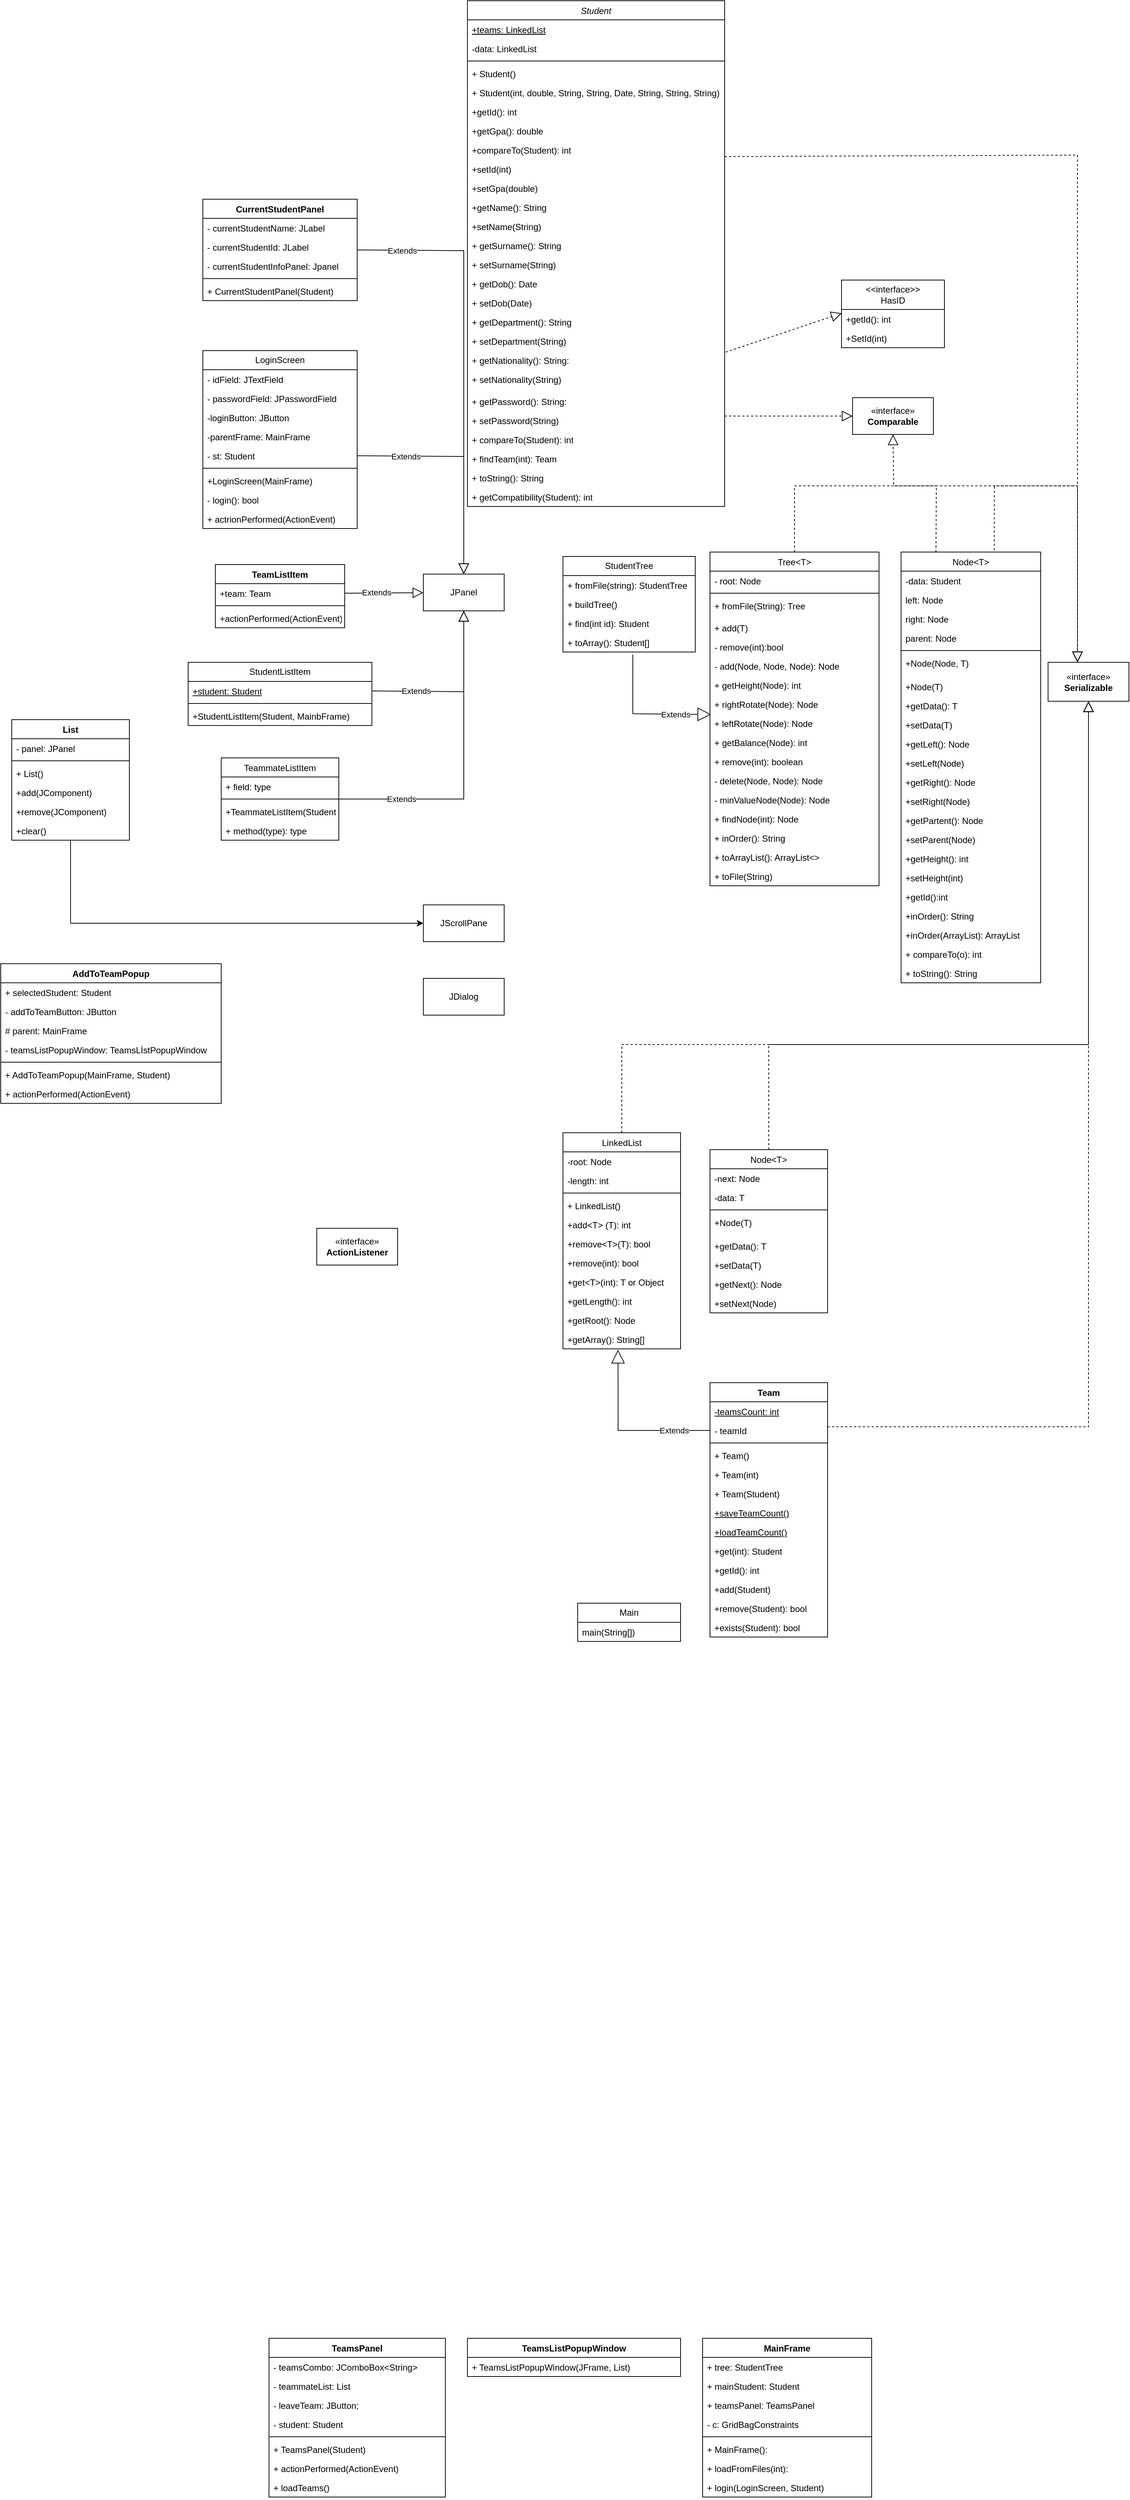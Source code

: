<mxfile version="24.4.0" type="github">
  <diagram id="C5RBs43oDa-KdzZeNtuy" name="Page-1">
    <mxGraphModel dx="2514" dy="2037" grid="1" gridSize="10" guides="1" tooltips="1" connect="1" arrows="1" fold="1" page="1" pageScale="1" pageWidth="827" pageHeight="1169" math="0" shadow="0">
      <root>
        <mxCell id="WIyWlLk6GJQsqaUBKTNV-0" />
        <mxCell id="WIyWlLk6GJQsqaUBKTNV-1" parent="WIyWlLk6GJQsqaUBKTNV-0" />
        <mxCell id="zkfFHV4jXpPFQw0GAbJ--0" value="Student&#xa;" style="swimlane;fontStyle=2;align=center;verticalAlign=top;childLayout=stackLayout;horizontal=1;startSize=26;horizontalStack=0;resizeParent=1;resizeLast=0;collapsible=1;marginBottom=0;rounded=0;shadow=0;strokeWidth=1;" parent="WIyWlLk6GJQsqaUBKTNV-1" vertex="1">
          <mxGeometry x="-110" y="-380" width="350" height="688" as="geometry">
            <mxRectangle x="230" y="140" width="160" height="26" as="alternateBounds" />
          </mxGeometry>
        </mxCell>
        <mxCell id="zkfFHV4jXpPFQw0GAbJ--1" value="+teams: LinkedList" style="text;align=left;verticalAlign=top;spacingLeft=4;spacingRight=4;overflow=hidden;rotatable=0;points=[[0,0.5],[1,0.5]];portConstraint=eastwest;fontStyle=4" parent="zkfFHV4jXpPFQw0GAbJ--0" vertex="1">
          <mxGeometry y="26" width="350" height="26" as="geometry" />
        </mxCell>
        <mxCell id="zkfFHV4jXpPFQw0GAbJ--2" value="-data: LinkedList&#xa;" style="text;align=left;verticalAlign=top;spacingLeft=4;spacingRight=4;overflow=hidden;rotatable=0;points=[[0,0.5],[1,0.5]];portConstraint=eastwest;rounded=0;shadow=0;html=0;" parent="zkfFHV4jXpPFQw0GAbJ--0" vertex="1">
          <mxGeometry y="52" width="350" height="26" as="geometry" />
        </mxCell>
        <mxCell id="zkfFHV4jXpPFQw0GAbJ--4" value="" style="line;html=1;strokeWidth=1;align=left;verticalAlign=middle;spacingTop=-1;spacingLeft=3;spacingRight=3;rotatable=0;labelPosition=right;points=[];portConstraint=eastwest;" parent="zkfFHV4jXpPFQw0GAbJ--0" vertex="1">
          <mxGeometry y="78" width="350" height="8" as="geometry" />
        </mxCell>
        <mxCell id="DvI-8KThik5qKZ0ml99z-0" value="+ Student()" style="text;strokeColor=none;fillColor=none;align=left;verticalAlign=top;spacingLeft=4;spacingRight=4;overflow=hidden;rotatable=0;points=[[0,0.5],[1,0.5]];portConstraint=eastwest;whiteSpace=wrap;html=1;" vertex="1" parent="zkfFHV4jXpPFQw0GAbJ--0">
          <mxGeometry y="86" width="350" height="26" as="geometry" />
        </mxCell>
        <mxCell id="DvI-8KThik5qKZ0ml99z-2" value="+ Student(int, double, String, String, Date, String, String, String)" style="text;strokeColor=none;fillColor=none;align=left;verticalAlign=top;spacingLeft=4;spacingRight=4;overflow=hidden;rotatable=0;points=[[0,0.5],[1,0.5]];portConstraint=eastwest;whiteSpace=wrap;html=1;" vertex="1" parent="zkfFHV4jXpPFQw0GAbJ--0">
          <mxGeometry y="112" width="350" height="26" as="geometry" />
        </mxCell>
        <mxCell id="l2o4ZVIQaIAV5C373iVh-1" value="+getId(): int&#xa;&#xa;" style="text;align=left;verticalAlign=top;spacingLeft=4;spacingRight=4;overflow=hidden;rotatable=0;points=[[0,0.5],[1,0.5]];portConstraint=eastwest;" parent="zkfFHV4jXpPFQw0GAbJ--0" vertex="1">
          <mxGeometry y="138" width="350" height="26" as="geometry" />
        </mxCell>
        <mxCell id="zkfFHV4jXpPFQw0GAbJ--5" value="+getGpa(): double&#xa;" style="text;align=left;verticalAlign=top;spacingLeft=4;spacingRight=4;overflow=hidden;rotatable=0;points=[[0,0.5],[1,0.5]];portConstraint=eastwest;" parent="zkfFHV4jXpPFQw0GAbJ--0" vertex="1">
          <mxGeometry y="164" width="350" height="26" as="geometry" />
        </mxCell>
        <mxCell id="l2o4ZVIQaIAV5C373iVh-3" value="+compareTo(Student): int&#xa;" style="text;align=left;verticalAlign=top;spacingLeft=4;spacingRight=4;overflow=hidden;rotatable=0;points=[[0,0.5],[1,0.5]];portConstraint=eastwest;" parent="zkfFHV4jXpPFQw0GAbJ--0" vertex="1">
          <mxGeometry y="190" width="350" height="26" as="geometry" />
        </mxCell>
        <mxCell id="B7Aq3vNNmfMdfCVg5kf--3" value="+setId(int)" style="text;align=left;verticalAlign=top;spacingLeft=4;spacingRight=4;overflow=hidden;rotatable=0;points=[[0,0.5],[1,0.5]];portConstraint=eastwest;" parent="zkfFHV4jXpPFQw0GAbJ--0" vertex="1">
          <mxGeometry y="216" width="350" height="26" as="geometry" />
        </mxCell>
        <mxCell id="B7Aq3vNNmfMdfCVg5kf--4" value="+setGpa(double) " style="text;align=left;verticalAlign=top;spacingLeft=4;spacingRight=4;overflow=hidden;rotatable=0;points=[[0,0.5],[1,0.5]];portConstraint=eastwest;" parent="zkfFHV4jXpPFQw0GAbJ--0" vertex="1">
          <mxGeometry y="242" width="350" height="26" as="geometry" />
        </mxCell>
        <mxCell id="B7Aq3vNNmfMdfCVg5kf--5" value="+getName(): String " style="text;align=left;verticalAlign=top;spacingLeft=4;spacingRight=4;overflow=hidden;rotatable=0;points=[[0,0.5],[1,0.5]];portConstraint=eastwest;" parent="zkfFHV4jXpPFQw0GAbJ--0" vertex="1">
          <mxGeometry y="268" width="350" height="26" as="geometry" />
        </mxCell>
        <mxCell id="B7Aq3vNNmfMdfCVg5kf--6" value="+setName(String)" style="text;strokeColor=none;fillColor=none;align=left;verticalAlign=top;spacingLeft=4;spacingRight=4;overflow=hidden;rotatable=0;points=[[0,0.5],[1,0.5]];portConstraint=eastwest;whiteSpace=wrap;html=1;" parent="zkfFHV4jXpPFQw0GAbJ--0" vertex="1">
          <mxGeometry y="294" width="350" height="26" as="geometry" />
        </mxCell>
        <mxCell id="B7Aq3vNNmfMdfCVg5kf--7" value="+ getSurname(): String" style="text;strokeColor=none;fillColor=none;align=left;verticalAlign=top;spacingLeft=4;spacingRight=4;overflow=hidden;rotatable=0;points=[[0,0.5],[1,0.5]];portConstraint=eastwest;whiteSpace=wrap;html=1;" parent="zkfFHV4jXpPFQw0GAbJ--0" vertex="1">
          <mxGeometry y="320" width="350" height="26" as="geometry" />
        </mxCell>
        <mxCell id="B7Aq3vNNmfMdfCVg5kf--8" value="+ setSurname(String)" style="text;strokeColor=none;fillColor=none;align=left;verticalAlign=top;spacingLeft=4;spacingRight=4;overflow=hidden;rotatable=0;points=[[0,0.5],[1,0.5]];portConstraint=eastwest;whiteSpace=wrap;html=1;" parent="zkfFHV4jXpPFQw0GAbJ--0" vertex="1">
          <mxGeometry y="346" width="350" height="26" as="geometry" />
        </mxCell>
        <mxCell id="B7Aq3vNNmfMdfCVg5kf--9" value="+ getDob(): Date" style="text;strokeColor=none;fillColor=none;align=left;verticalAlign=top;spacingLeft=4;spacingRight=4;overflow=hidden;rotatable=0;points=[[0,0.5],[1,0.5]];portConstraint=eastwest;whiteSpace=wrap;html=1;" parent="zkfFHV4jXpPFQw0GAbJ--0" vertex="1">
          <mxGeometry y="372" width="350" height="26" as="geometry" />
        </mxCell>
        <mxCell id="B7Aq3vNNmfMdfCVg5kf--10" value="+ setDob(Date)" style="text;strokeColor=none;fillColor=none;align=left;verticalAlign=top;spacingLeft=4;spacingRight=4;overflow=hidden;rotatable=0;points=[[0,0.5],[1,0.5]];portConstraint=eastwest;whiteSpace=wrap;html=1;" parent="zkfFHV4jXpPFQw0GAbJ--0" vertex="1">
          <mxGeometry y="398" width="350" height="26" as="geometry" />
        </mxCell>
        <mxCell id="B7Aq3vNNmfMdfCVg5kf--11" value="+ getDepartment(): String&lt;div&gt;&lt;br&gt;&lt;/div&gt;" style="text;strokeColor=none;fillColor=none;align=left;verticalAlign=top;spacingLeft=4;spacingRight=4;overflow=hidden;rotatable=0;points=[[0,0.5],[1,0.5]];portConstraint=eastwest;whiteSpace=wrap;html=1;" parent="zkfFHV4jXpPFQw0GAbJ--0" vertex="1">
          <mxGeometry y="424" width="350" height="26" as="geometry" />
        </mxCell>
        <mxCell id="B7Aq3vNNmfMdfCVg5kf--13" value="+ setDepartment(String)" style="text;strokeColor=none;fillColor=none;align=left;verticalAlign=top;spacingLeft=4;spacingRight=4;overflow=hidden;rotatable=0;points=[[0,0.5],[1,0.5]];portConstraint=eastwest;whiteSpace=wrap;html=1;" parent="zkfFHV4jXpPFQw0GAbJ--0" vertex="1">
          <mxGeometry y="450" width="350" height="26" as="geometry" />
        </mxCell>
        <mxCell id="B7Aq3vNNmfMdfCVg5kf--12" value="+ getNationality(): String:" style="text;strokeColor=none;fillColor=none;align=left;verticalAlign=top;spacingLeft=4;spacingRight=4;overflow=hidden;rotatable=0;points=[[0,0.5],[1,0.5]];portConstraint=eastwest;whiteSpace=wrap;html=1;" parent="zkfFHV4jXpPFQw0GAbJ--0" vertex="1">
          <mxGeometry y="476" width="350" height="26" as="geometry" />
        </mxCell>
        <mxCell id="B7Aq3vNNmfMdfCVg5kf--15" value="+ setNationality(String)" style="text;strokeColor=none;fillColor=none;align=left;verticalAlign=top;spacingLeft=4;spacingRight=4;overflow=hidden;rotatable=0;points=[[0,0.5],[1,0.5]];portConstraint=eastwest;whiteSpace=wrap;html=1;" parent="zkfFHV4jXpPFQw0GAbJ--0" vertex="1">
          <mxGeometry y="502" width="350" height="30" as="geometry" />
        </mxCell>
        <mxCell id="B7Aq3vNNmfMdfCVg5kf--23" value="+ getPassword(): String:" style="text;strokeColor=none;fillColor=none;align=left;verticalAlign=top;spacingLeft=4;spacingRight=4;overflow=hidden;rotatable=0;points=[[0,0.5],[1,0.5]];portConstraint=eastwest;whiteSpace=wrap;html=1;" parent="zkfFHV4jXpPFQw0GAbJ--0" vertex="1">
          <mxGeometry y="532" width="350" height="26" as="geometry" />
        </mxCell>
        <mxCell id="B7Aq3vNNmfMdfCVg5kf--22" value="+ setPassword(String)" style="text;strokeColor=none;fillColor=none;align=left;verticalAlign=top;spacingLeft=4;spacingRight=4;overflow=hidden;rotatable=0;points=[[0,0.5],[1,0.5]];portConstraint=eastwest;whiteSpace=wrap;html=1;" parent="zkfFHV4jXpPFQw0GAbJ--0" vertex="1">
          <mxGeometry y="558" width="350" height="26" as="geometry" />
        </mxCell>
        <mxCell id="B7Aq3vNNmfMdfCVg5kf--24" value="+ compareTo(Student): int" style="text;strokeColor=none;fillColor=none;align=left;verticalAlign=top;spacingLeft=4;spacingRight=4;overflow=hidden;rotatable=0;points=[[0,0.5],[1,0.5]];portConstraint=eastwest;whiteSpace=wrap;html=1;" parent="zkfFHV4jXpPFQw0GAbJ--0" vertex="1">
          <mxGeometry y="584" width="350" height="26" as="geometry" />
        </mxCell>
        <mxCell id="B7Aq3vNNmfMdfCVg5kf--25" value="+ findTeam(int): Team" style="text;strokeColor=none;fillColor=none;align=left;verticalAlign=top;spacingLeft=4;spacingRight=4;overflow=hidden;rotatable=0;points=[[0,0.5],[1,0.5]];portConstraint=eastwest;whiteSpace=wrap;html=1;" parent="zkfFHV4jXpPFQw0GAbJ--0" vertex="1">
          <mxGeometry y="610" width="350" height="26" as="geometry" />
        </mxCell>
        <mxCell id="B7Aq3vNNmfMdfCVg5kf--26" value="+ toString(): String" style="text;strokeColor=none;fillColor=none;align=left;verticalAlign=top;spacingLeft=4;spacingRight=4;overflow=hidden;rotatable=0;points=[[0,0.5],[1,0.5]];portConstraint=eastwest;whiteSpace=wrap;html=1;" parent="zkfFHV4jXpPFQw0GAbJ--0" vertex="1">
          <mxGeometry y="636" width="350" height="26" as="geometry" />
        </mxCell>
        <mxCell id="B7Aq3vNNmfMdfCVg5kf--27" value="+ getCompatibility(Student): int" style="text;strokeColor=none;fillColor=none;align=left;verticalAlign=top;spacingLeft=4;spacingRight=4;overflow=hidden;rotatable=0;points=[[0,0.5],[1,0.5]];portConstraint=eastwest;whiteSpace=wrap;html=1;" parent="zkfFHV4jXpPFQw0GAbJ--0" vertex="1">
          <mxGeometry y="662" width="350" height="26" as="geometry" />
        </mxCell>
        <mxCell id="zkfFHV4jXpPFQw0GAbJ--6" value="LinkedList" style="swimlane;fontStyle=0;align=center;verticalAlign=top;childLayout=stackLayout;horizontal=1;startSize=26;horizontalStack=0;resizeParent=1;resizeLast=0;collapsible=1;marginBottom=0;rounded=0;shadow=0;strokeWidth=1;" parent="WIyWlLk6GJQsqaUBKTNV-1" vertex="1">
          <mxGeometry x="20" y="1160" width="160" height="294" as="geometry">
            <mxRectangle x="130" y="380" width="160" height="26" as="alternateBounds" />
          </mxGeometry>
        </mxCell>
        <mxCell id="zkfFHV4jXpPFQw0GAbJ--7" value="-root: Node" style="text;align=left;verticalAlign=top;spacingLeft=4;spacingRight=4;overflow=hidden;rotatable=0;points=[[0,0.5],[1,0.5]];portConstraint=eastwest;" parent="zkfFHV4jXpPFQw0GAbJ--6" vertex="1">
          <mxGeometry y="26" width="160" height="26" as="geometry" />
        </mxCell>
        <mxCell id="zkfFHV4jXpPFQw0GAbJ--8" value="-length: int" style="text;align=left;verticalAlign=top;spacingLeft=4;spacingRight=4;overflow=hidden;rotatable=0;points=[[0,0.5],[1,0.5]];portConstraint=eastwest;rounded=0;shadow=0;html=0;" parent="zkfFHV4jXpPFQw0GAbJ--6" vertex="1">
          <mxGeometry y="52" width="160" height="26" as="geometry" />
        </mxCell>
        <mxCell id="zkfFHV4jXpPFQw0GAbJ--9" value="" style="line;html=1;strokeWidth=1;align=left;verticalAlign=middle;spacingTop=-1;spacingLeft=3;spacingRight=3;rotatable=0;labelPosition=right;points=[];portConstraint=eastwest;" parent="zkfFHV4jXpPFQw0GAbJ--6" vertex="1">
          <mxGeometry y="78" width="160" height="8" as="geometry" />
        </mxCell>
        <mxCell id="DvI-8KThik5qKZ0ml99z-5" value="+ LinkedList()" style="text;strokeColor=none;fillColor=none;align=left;verticalAlign=top;spacingLeft=4;spacingRight=4;overflow=hidden;rotatable=0;points=[[0,0.5],[1,0.5]];portConstraint=eastwest;whiteSpace=wrap;html=1;" vertex="1" parent="zkfFHV4jXpPFQw0GAbJ--6">
          <mxGeometry y="86" width="160" height="26" as="geometry" />
        </mxCell>
        <mxCell id="zkfFHV4jXpPFQw0GAbJ--10" value="+add&lt;T&gt; (T): int" style="text;align=left;verticalAlign=top;spacingLeft=4;spacingRight=4;overflow=hidden;rotatable=0;points=[[0,0.5],[1,0.5]];portConstraint=eastwest;fontStyle=0" parent="zkfFHV4jXpPFQw0GAbJ--6" vertex="1">
          <mxGeometry y="112" width="160" height="26" as="geometry" />
        </mxCell>
        <mxCell id="zkfFHV4jXpPFQw0GAbJ--11" value="+remove&lt;T&gt;(T): bool" style="text;align=left;verticalAlign=top;spacingLeft=4;spacingRight=4;overflow=hidden;rotatable=0;points=[[0,0.5],[1,0.5]];portConstraint=eastwest;" parent="zkfFHV4jXpPFQw0GAbJ--6" vertex="1">
          <mxGeometry y="138" width="160" height="26" as="geometry" />
        </mxCell>
        <mxCell id="l2o4ZVIQaIAV5C373iVh-5" value="+remove(int): bool" style="text;align=left;verticalAlign=top;spacingLeft=4;spacingRight=4;overflow=hidden;rotatable=0;points=[[0,0.5],[1,0.5]];portConstraint=eastwest;" parent="zkfFHV4jXpPFQw0GAbJ--6" vertex="1">
          <mxGeometry y="164" width="160" height="26" as="geometry" />
        </mxCell>
        <mxCell id="l2o4ZVIQaIAV5C373iVh-6" value="+get&lt;T&gt;(int): T or Object" style="text;align=left;verticalAlign=top;spacingLeft=4;spacingRight=4;overflow=hidden;rotatable=0;points=[[0,0.5],[1,0.5]];portConstraint=eastwest;" parent="zkfFHV4jXpPFQw0GAbJ--6" vertex="1">
          <mxGeometry y="190" width="160" height="26" as="geometry" />
        </mxCell>
        <mxCell id="l2o4ZVIQaIAV5C373iVh-7" value="+getLength(): int" style="text;align=left;verticalAlign=top;spacingLeft=4;spacingRight=4;overflow=hidden;rotatable=0;points=[[0,0.5],[1,0.5]];portConstraint=eastwest;" parent="zkfFHV4jXpPFQw0GAbJ--6" vertex="1">
          <mxGeometry y="216" width="160" height="26" as="geometry" />
        </mxCell>
        <mxCell id="Jpc3umRXWGFYFS1Pn0gM-31" value="+getRoot(): Node" style="text;align=left;verticalAlign=top;spacingLeft=4;spacingRight=4;overflow=hidden;rotatable=0;points=[[0,0.5],[1,0.5]];portConstraint=eastwest;" vertex="1" parent="zkfFHV4jXpPFQw0GAbJ--6">
          <mxGeometry y="242" width="160" height="26" as="geometry" />
        </mxCell>
        <mxCell id="Jpc3umRXWGFYFS1Pn0gM-32" value="+getArray(): String[]" style="text;align=left;verticalAlign=top;spacingLeft=4;spacingRight=4;overflow=hidden;rotatable=0;points=[[0,0.5],[1,0.5]];portConstraint=eastwest;" vertex="1" parent="zkfFHV4jXpPFQw0GAbJ--6">
          <mxGeometry y="268" width="160" height="26" as="geometry" />
        </mxCell>
        <mxCell id="zkfFHV4jXpPFQw0GAbJ--13" value="Node&lt;T&gt;" style="swimlane;fontStyle=0;align=center;verticalAlign=top;childLayout=stackLayout;horizontal=1;startSize=26;horizontalStack=0;resizeParent=1;resizeLast=0;collapsible=1;marginBottom=0;rounded=0;shadow=0;strokeWidth=1;" parent="WIyWlLk6GJQsqaUBKTNV-1" vertex="1">
          <mxGeometry x="220" y="1183" width="160" height="222" as="geometry">
            <mxRectangle x="340" y="380" width="170" height="26" as="alternateBounds" />
          </mxGeometry>
        </mxCell>
        <mxCell id="zkfFHV4jXpPFQw0GAbJ--14" value="-next: Node" style="text;align=left;verticalAlign=top;spacingLeft=4;spacingRight=4;overflow=hidden;rotatable=0;points=[[0,0.5],[1,0.5]];portConstraint=eastwest;" parent="zkfFHV4jXpPFQw0GAbJ--13" vertex="1">
          <mxGeometry y="26" width="160" height="26" as="geometry" />
        </mxCell>
        <mxCell id="l2o4ZVIQaIAV5C373iVh-8" value="-data: T" style="text;align=left;verticalAlign=top;spacingLeft=4;spacingRight=4;overflow=hidden;rotatable=0;points=[[0,0.5],[1,0.5]];portConstraint=eastwest;" parent="zkfFHV4jXpPFQw0GAbJ--13" vertex="1">
          <mxGeometry y="52" width="160" height="26" as="geometry" />
        </mxCell>
        <mxCell id="zkfFHV4jXpPFQw0GAbJ--15" value="" style="line;html=1;strokeWidth=1;align=left;verticalAlign=middle;spacingTop=-1;spacingLeft=3;spacingRight=3;rotatable=0;labelPosition=right;points=[];portConstraint=eastwest;" parent="zkfFHV4jXpPFQw0GAbJ--13" vertex="1">
          <mxGeometry y="78" width="160" height="8" as="geometry" />
        </mxCell>
        <mxCell id="l2o4ZVIQaIAV5C373iVh-9" value="+Node(T)" style="text;align=left;verticalAlign=top;spacingLeft=4;spacingRight=4;overflow=hidden;rotatable=0;points=[[0,0.5],[1,0.5]];portConstraint=eastwest;" parent="zkfFHV4jXpPFQw0GAbJ--13" vertex="1">
          <mxGeometry y="86" width="160" height="32" as="geometry" />
        </mxCell>
        <mxCell id="Jpc3umRXWGFYFS1Pn0gM-27" value="+getData(): T" style="text;strokeColor=none;fillColor=none;align=left;verticalAlign=top;spacingLeft=4;spacingRight=4;overflow=hidden;rotatable=0;points=[[0,0.5],[1,0.5]];portConstraint=eastwest;whiteSpace=wrap;html=1;" vertex="1" parent="zkfFHV4jXpPFQw0GAbJ--13">
          <mxGeometry y="118" width="160" height="26" as="geometry" />
        </mxCell>
        <mxCell id="Jpc3umRXWGFYFS1Pn0gM-28" value="+setData(T)" style="text;strokeColor=none;fillColor=none;align=left;verticalAlign=top;spacingLeft=4;spacingRight=4;overflow=hidden;rotatable=0;points=[[0,0.5],[1,0.5]];portConstraint=eastwest;whiteSpace=wrap;html=1;" vertex="1" parent="zkfFHV4jXpPFQw0GAbJ--13">
          <mxGeometry y="144" width="160" height="26" as="geometry" />
        </mxCell>
        <mxCell id="Jpc3umRXWGFYFS1Pn0gM-29" value="+getNext(): Node" style="text;strokeColor=none;fillColor=none;align=left;verticalAlign=top;spacingLeft=4;spacingRight=4;overflow=hidden;rotatable=0;points=[[0,0.5],[1,0.5]];portConstraint=eastwest;whiteSpace=wrap;html=1;" vertex="1" parent="zkfFHV4jXpPFQw0GAbJ--13">
          <mxGeometry y="170" width="160" height="26" as="geometry" />
        </mxCell>
        <mxCell id="Jpc3umRXWGFYFS1Pn0gM-30" value="+setNext(Node)" style="text;strokeColor=none;fillColor=none;align=left;verticalAlign=top;spacingLeft=4;spacingRight=4;overflow=hidden;rotatable=0;points=[[0,0.5],[1,0.5]];portConstraint=eastwest;whiteSpace=wrap;html=1;" vertex="1" parent="zkfFHV4jXpPFQw0GAbJ--13">
          <mxGeometry y="196" width="160" height="26" as="geometry" />
        </mxCell>
        <mxCell id="zkfFHV4jXpPFQw0GAbJ--17" value="Tree&lt;T&gt;" style="swimlane;fontStyle=0;align=center;verticalAlign=top;childLayout=stackLayout;horizontal=1;startSize=26;horizontalStack=0;resizeParent=1;resizeLast=0;collapsible=1;marginBottom=0;rounded=0;shadow=0;strokeWidth=1;" parent="WIyWlLk6GJQsqaUBKTNV-1" vertex="1">
          <mxGeometry x="220" y="370" width="230" height="454" as="geometry">
            <mxRectangle x="550" y="140" width="160" height="26" as="alternateBounds" />
          </mxGeometry>
        </mxCell>
        <mxCell id="zkfFHV4jXpPFQw0GAbJ--18" value="- root: Node" style="text;align=left;verticalAlign=top;spacingLeft=4;spacingRight=4;overflow=hidden;rotatable=0;points=[[0,0.5],[1,0.5]];portConstraint=eastwest;" parent="zkfFHV4jXpPFQw0GAbJ--17" vertex="1">
          <mxGeometry y="26" width="230" height="26" as="geometry" />
        </mxCell>
        <mxCell id="zkfFHV4jXpPFQw0GAbJ--23" value="" style="line;html=1;strokeWidth=1;align=left;verticalAlign=middle;spacingTop=-1;spacingLeft=3;spacingRight=3;rotatable=0;labelPosition=right;points=[];portConstraint=eastwest;" parent="zkfFHV4jXpPFQw0GAbJ--17" vertex="1">
          <mxGeometry y="52" width="230" height="8" as="geometry" />
        </mxCell>
        <mxCell id="L05CHo147DUeDnze22HU-2" value="+ fromFile(String): Tree" style="text;align=left;verticalAlign=top;spacingLeft=4;spacingRight=4;overflow=hidden;rotatable=0;points=[[0,0.5],[1,0.5]];portConstraint=eastwest;" parent="zkfFHV4jXpPFQw0GAbJ--17" vertex="1">
          <mxGeometry y="60" width="230" height="30" as="geometry" />
        </mxCell>
        <mxCell id="zkfFHV4jXpPFQw0GAbJ--24" value="+ add(T)" style="text;align=left;verticalAlign=top;spacingLeft=4;spacingRight=4;overflow=hidden;rotatable=0;points=[[0,0.5],[1,0.5]];portConstraint=eastwest;" parent="zkfFHV4jXpPFQw0GAbJ--17" vertex="1">
          <mxGeometry y="90" width="230" height="26" as="geometry" />
        </mxCell>
        <mxCell id="l2o4ZVIQaIAV5C373iVh-25" value="- remove(int):bool" style="text;align=left;verticalAlign=top;spacingLeft=4;spacingRight=4;overflow=hidden;rotatable=0;points=[[0,0.5],[1,0.5]];portConstraint=eastwest;" parent="zkfFHV4jXpPFQw0GAbJ--17" vertex="1">
          <mxGeometry y="116" width="230" height="26" as="geometry" />
        </mxCell>
        <mxCell id="B7Aq3vNNmfMdfCVg5kf--28" value="- add(Node, Node, Node): Node" style="text;strokeColor=none;fillColor=none;align=left;verticalAlign=top;spacingLeft=4;spacingRight=4;overflow=hidden;rotatable=0;points=[[0,0.5],[1,0.5]];portConstraint=eastwest;whiteSpace=wrap;html=1;" parent="zkfFHV4jXpPFQw0GAbJ--17" vertex="1">
          <mxGeometry y="142" width="230" height="26" as="geometry" />
        </mxCell>
        <mxCell id="l2o4ZVIQaIAV5C373iVh-24" value="+ getHeight(Node): int" style="text;align=left;verticalAlign=top;spacingLeft=4;spacingRight=4;overflow=hidden;rotatable=0;points=[[0,0.5],[1,0.5]];portConstraint=eastwest;" parent="zkfFHV4jXpPFQw0GAbJ--17" vertex="1">
          <mxGeometry y="168" width="230" height="26" as="geometry" />
        </mxCell>
        <mxCell id="L05CHo147DUeDnze22HU-0" value="+ rightRotate(Node): Node" style="text;align=left;verticalAlign=top;spacingLeft=4;spacingRight=4;overflow=hidden;rotatable=0;points=[[0,0.5],[1,0.5]];portConstraint=eastwest;" parent="zkfFHV4jXpPFQw0GAbJ--17" vertex="1">
          <mxGeometry y="194" width="230" height="26" as="geometry" />
        </mxCell>
        <mxCell id="L05CHo147DUeDnze22HU-1" value="+ leftRotate(Node): Node" style="text;align=left;verticalAlign=top;spacingLeft=4;spacingRight=4;overflow=hidden;rotatable=0;points=[[0,0.5],[1,0.5]];portConstraint=eastwest;" parent="zkfFHV4jXpPFQw0GAbJ--17" vertex="1">
          <mxGeometry y="220" width="230" height="26" as="geometry" />
        </mxCell>
        <mxCell id="B7Aq3vNNmfMdfCVg5kf--29" value="+ getBalance(Node): int" style="text;strokeColor=none;fillColor=none;align=left;verticalAlign=top;spacingLeft=4;spacingRight=4;overflow=hidden;rotatable=0;points=[[0,0.5],[1,0.5]];portConstraint=eastwest;whiteSpace=wrap;html=1;" parent="zkfFHV4jXpPFQw0GAbJ--17" vertex="1">
          <mxGeometry y="246" width="230" height="26" as="geometry" />
        </mxCell>
        <mxCell id="B7Aq3vNNmfMdfCVg5kf--30" value="+ remove(int): boolean" style="text;strokeColor=none;fillColor=none;align=left;verticalAlign=top;spacingLeft=4;spacingRight=4;overflow=hidden;rotatable=0;points=[[0,0.5],[1,0.5]];portConstraint=eastwest;whiteSpace=wrap;html=1;" parent="zkfFHV4jXpPFQw0GAbJ--17" vertex="1">
          <mxGeometry y="272" width="230" height="26" as="geometry" />
        </mxCell>
        <mxCell id="B7Aq3vNNmfMdfCVg5kf--32" value="- delete(Node, Node): Node" style="text;strokeColor=none;fillColor=none;align=left;verticalAlign=top;spacingLeft=4;spacingRight=4;overflow=hidden;rotatable=0;points=[[0,0.5],[1,0.5]];portConstraint=eastwest;whiteSpace=wrap;html=1;" parent="zkfFHV4jXpPFQw0GAbJ--17" vertex="1">
          <mxGeometry y="298" width="230" height="26" as="geometry" />
        </mxCell>
        <mxCell id="B7Aq3vNNmfMdfCVg5kf--33" value="- minValueNode(Node): Node" style="text;strokeColor=none;fillColor=none;align=left;verticalAlign=top;spacingLeft=4;spacingRight=4;overflow=hidden;rotatable=0;points=[[0,0.5],[1,0.5]];portConstraint=eastwest;whiteSpace=wrap;html=1;" parent="zkfFHV4jXpPFQw0GAbJ--17" vertex="1">
          <mxGeometry y="324" width="230" height="26" as="geometry" />
        </mxCell>
        <mxCell id="B7Aq3vNNmfMdfCVg5kf--34" value="+ findNode(int): Node" style="text;strokeColor=none;fillColor=none;align=left;verticalAlign=top;spacingLeft=4;spacingRight=4;overflow=hidden;rotatable=0;points=[[0,0.5],[1,0.5]];portConstraint=eastwest;whiteSpace=wrap;html=1;" parent="zkfFHV4jXpPFQw0GAbJ--17" vertex="1">
          <mxGeometry y="350" width="230" height="26" as="geometry" />
        </mxCell>
        <mxCell id="B7Aq3vNNmfMdfCVg5kf--35" value="+ inOrder(): String" style="text;strokeColor=none;fillColor=none;align=left;verticalAlign=top;spacingLeft=4;spacingRight=4;overflow=hidden;rotatable=0;points=[[0,0.5],[1,0.5]];portConstraint=eastwest;whiteSpace=wrap;html=1;" parent="zkfFHV4jXpPFQw0GAbJ--17" vertex="1">
          <mxGeometry y="376" width="230" height="26" as="geometry" />
        </mxCell>
        <mxCell id="B7Aq3vNNmfMdfCVg5kf--36" value="+ toArrayList(): ArrayList&amp;lt;&amp;gt;" style="text;strokeColor=none;fillColor=none;align=left;verticalAlign=top;spacingLeft=4;spacingRight=4;overflow=hidden;rotatable=0;points=[[0,0.5],[1,0.5]];portConstraint=eastwest;whiteSpace=wrap;html=1;" parent="zkfFHV4jXpPFQw0GAbJ--17" vertex="1">
          <mxGeometry y="402" width="230" height="26" as="geometry" />
        </mxCell>
        <mxCell id="B7Aq3vNNmfMdfCVg5kf--37" value="+ toFile(String)&amp;nbsp;" style="text;strokeColor=none;fillColor=none;align=left;verticalAlign=top;spacingLeft=4;spacingRight=4;overflow=hidden;rotatable=0;points=[[0,0.5],[1,0.5]];portConstraint=eastwest;whiteSpace=wrap;html=1;" parent="zkfFHV4jXpPFQw0GAbJ--17" vertex="1">
          <mxGeometry y="428" width="230" height="26" as="geometry" />
        </mxCell>
        <mxCell id="l2o4ZVIQaIAV5C373iVh-19" value="Node&lt;T&gt;" style="swimlane;fontStyle=0;align=center;verticalAlign=top;childLayout=stackLayout;horizontal=1;startSize=26;horizontalStack=0;resizeParent=1;resizeLast=0;collapsible=1;marginBottom=0;rounded=0;shadow=0;strokeWidth=1;" parent="WIyWlLk6GJQsqaUBKTNV-1" vertex="1">
          <mxGeometry x="480" y="370" width="190" height="586" as="geometry">
            <mxRectangle x="340" y="380" width="170" height="26" as="alternateBounds" />
          </mxGeometry>
        </mxCell>
        <mxCell id="l2o4ZVIQaIAV5C373iVh-21" value="-data: Student" style="text;align=left;verticalAlign=top;spacingLeft=4;spacingRight=4;overflow=hidden;rotatable=0;points=[[0,0.5],[1,0.5]];portConstraint=eastwest;" parent="l2o4ZVIQaIAV5C373iVh-19" vertex="1">
          <mxGeometry y="26" width="190" height="26" as="geometry" />
        </mxCell>
        <mxCell id="l2o4ZVIQaIAV5C373iVh-27" value="left: Node" style="text;align=left;verticalAlign=top;spacingLeft=4;spacingRight=4;overflow=hidden;rotatable=0;points=[[0,0.5],[1,0.5]];portConstraint=eastwest;" parent="l2o4ZVIQaIAV5C373iVh-19" vertex="1">
          <mxGeometry y="52" width="190" height="26" as="geometry" />
        </mxCell>
        <mxCell id="l2o4ZVIQaIAV5C373iVh-28" value="right: Node" style="text;align=left;verticalAlign=top;spacingLeft=4;spacingRight=4;overflow=hidden;rotatable=0;points=[[0,0.5],[1,0.5]];portConstraint=eastwest;" parent="l2o4ZVIQaIAV5C373iVh-19" vertex="1">
          <mxGeometry y="78" width="190" height="26" as="geometry" />
        </mxCell>
        <mxCell id="L05CHo147DUeDnze22HU-3" value="parent: Node" style="text;align=left;verticalAlign=top;spacingLeft=4;spacingRight=4;overflow=hidden;rotatable=0;points=[[0,0.5],[1,0.5]];portConstraint=eastwest;" parent="l2o4ZVIQaIAV5C373iVh-19" vertex="1">
          <mxGeometry y="104" width="190" height="26" as="geometry" />
        </mxCell>
        <mxCell id="l2o4ZVIQaIAV5C373iVh-22" value="" style="line;html=1;strokeWidth=1;align=left;verticalAlign=middle;spacingTop=-1;spacingLeft=3;spacingRight=3;rotatable=0;labelPosition=right;points=[];portConstraint=eastwest;" parent="l2o4ZVIQaIAV5C373iVh-19" vertex="1">
          <mxGeometry y="130" width="190" height="8" as="geometry" />
        </mxCell>
        <mxCell id="l2o4ZVIQaIAV5C373iVh-23" value="+Node(Node, T)" style="text;align=left;verticalAlign=top;spacingLeft=4;spacingRight=4;overflow=hidden;rotatable=0;points=[[0,0.5],[1,0.5]];portConstraint=eastwest;" parent="l2o4ZVIQaIAV5C373iVh-19" vertex="1">
          <mxGeometry y="138" width="190" height="32" as="geometry" />
        </mxCell>
        <mxCell id="Jpc3umRXWGFYFS1Pn0gM-9" value="+Node(T)" style="text;strokeColor=none;fillColor=none;align=left;verticalAlign=top;spacingLeft=4;spacingRight=4;overflow=hidden;rotatable=0;points=[[0,0.5],[1,0.5]];portConstraint=eastwest;whiteSpace=wrap;html=1;" vertex="1" parent="l2o4ZVIQaIAV5C373iVh-19">
          <mxGeometry y="170" width="190" height="26" as="geometry" />
        </mxCell>
        <mxCell id="Jpc3umRXWGFYFS1Pn0gM-10" value="+getData(): T" style="text;strokeColor=none;fillColor=none;align=left;verticalAlign=top;spacingLeft=4;spacingRight=4;overflow=hidden;rotatable=0;points=[[0,0.5],[1,0.5]];portConstraint=eastwest;whiteSpace=wrap;html=1;" vertex="1" parent="l2o4ZVIQaIAV5C373iVh-19">
          <mxGeometry y="196" width="190" height="26" as="geometry" />
        </mxCell>
        <mxCell id="Jpc3umRXWGFYFS1Pn0gM-11" value="+setData(T)" style="text;strokeColor=none;fillColor=none;align=left;verticalAlign=top;spacingLeft=4;spacingRight=4;overflow=hidden;rotatable=0;points=[[0,0.5],[1,0.5]];portConstraint=eastwest;whiteSpace=wrap;html=1;" vertex="1" parent="l2o4ZVIQaIAV5C373iVh-19">
          <mxGeometry y="222" width="190" height="26" as="geometry" />
        </mxCell>
        <mxCell id="Jpc3umRXWGFYFS1Pn0gM-12" value="+getLeft(): Node" style="text;strokeColor=none;fillColor=none;align=left;verticalAlign=top;spacingLeft=4;spacingRight=4;overflow=hidden;rotatable=0;points=[[0,0.5],[1,0.5]];portConstraint=eastwest;whiteSpace=wrap;html=1;" vertex="1" parent="l2o4ZVIQaIAV5C373iVh-19">
          <mxGeometry y="248" width="190" height="26" as="geometry" />
        </mxCell>
        <mxCell id="Jpc3umRXWGFYFS1Pn0gM-17" value="+setLeft(Node)" style="text;strokeColor=none;fillColor=none;align=left;verticalAlign=top;spacingLeft=4;spacingRight=4;overflow=hidden;rotatable=0;points=[[0,0.5],[1,0.5]];portConstraint=eastwest;whiteSpace=wrap;html=1;" vertex="1" parent="l2o4ZVIQaIAV5C373iVh-19">
          <mxGeometry y="274" width="190" height="26" as="geometry" />
        </mxCell>
        <mxCell id="Jpc3umRXWGFYFS1Pn0gM-13" value="+getRight(): Node" style="text;strokeColor=none;fillColor=none;align=left;verticalAlign=top;spacingLeft=4;spacingRight=4;overflow=hidden;rotatable=0;points=[[0,0.5],[1,0.5]];portConstraint=eastwest;whiteSpace=wrap;html=1;" vertex="1" parent="l2o4ZVIQaIAV5C373iVh-19">
          <mxGeometry y="300" width="190" height="26" as="geometry" />
        </mxCell>
        <mxCell id="Jpc3umRXWGFYFS1Pn0gM-18" value="+setRight(Node)" style="text;strokeColor=none;fillColor=none;align=left;verticalAlign=top;spacingLeft=4;spacingRight=4;overflow=hidden;rotatable=0;points=[[0,0.5],[1,0.5]];portConstraint=eastwest;whiteSpace=wrap;html=1;" vertex="1" parent="l2o4ZVIQaIAV5C373iVh-19">
          <mxGeometry y="326" width="190" height="26" as="geometry" />
        </mxCell>
        <mxCell id="Jpc3umRXWGFYFS1Pn0gM-14" value="+getPartent(): Node" style="text;strokeColor=none;fillColor=none;align=left;verticalAlign=top;spacingLeft=4;spacingRight=4;overflow=hidden;rotatable=0;points=[[0,0.5],[1,0.5]];portConstraint=eastwest;whiteSpace=wrap;html=1;" vertex="1" parent="l2o4ZVIQaIAV5C373iVh-19">
          <mxGeometry y="352" width="190" height="26" as="geometry" />
        </mxCell>
        <mxCell id="Jpc3umRXWGFYFS1Pn0gM-19" value="+setParent(Node)" style="text;strokeColor=none;fillColor=none;align=left;verticalAlign=top;spacingLeft=4;spacingRight=4;overflow=hidden;rotatable=0;points=[[0,0.5],[1,0.5]];portConstraint=eastwest;whiteSpace=wrap;html=1;" vertex="1" parent="l2o4ZVIQaIAV5C373iVh-19">
          <mxGeometry y="378" width="190" height="26" as="geometry" />
        </mxCell>
        <mxCell id="Jpc3umRXWGFYFS1Pn0gM-15" value="+getHeight(): int" style="text;strokeColor=none;fillColor=none;align=left;verticalAlign=top;spacingLeft=4;spacingRight=4;overflow=hidden;rotatable=0;points=[[0,0.5],[1,0.5]];portConstraint=eastwest;whiteSpace=wrap;html=1;" vertex="1" parent="l2o4ZVIQaIAV5C373iVh-19">
          <mxGeometry y="404" width="190" height="26" as="geometry" />
        </mxCell>
        <mxCell id="Jpc3umRXWGFYFS1Pn0gM-20" value="+setHeight(int)" style="text;strokeColor=none;fillColor=none;align=left;verticalAlign=top;spacingLeft=4;spacingRight=4;overflow=hidden;rotatable=0;points=[[0,0.5],[1,0.5]];portConstraint=eastwest;whiteSpace=wrap;html=1;" vertex="1" parent="l2o4ZVIQaIAV5C373iVh-19">
          <mxGeometry y="430" width="190" height="26" as="geometry" />
        </mxCell>
        <mxCell id="Jpc3umRXWGFYFS1Pn0gM-16" value="+getId():int" style="text;strokeColor=none;fillColor=none;align=left;verticalAlign=top;spacingLeft=4;spacingRight=4;overflow=hidden;rotatable=0;points=[[0,0.5],[1,0.5]];portConstraint=eastwest;whiteSpace=wrap;html=1;" vertex="1" parent="l2o4ZVIQaIAV5C373iVh-19">
          <mxGeometry y="456" width="190" height="26" as="geometry" />
        </mxCell>
        <mxCell id="Jpc3umRXWGFYFS1Pn0gM-21" value="+inOrder(): String" style="text;strokeColor=none;fillColor=none;align=left;verticalAlign=top;spacingLeft=4;spacingRight=4;overflow=hidden;rotatable=0;points=[[0,0.5],[1,0.5]];portConstraint=eastwest;whiteSpace=wrap;html=1;" vertex="1" parent="l2o4ZVIQaIAV5C373iVh-19">
          <mxGeometry y="482" width="190" height="26" as="geometry" />
        </mxCell>
        <mxCell id="Jpc3umRXWGFYFS1Pn0gM-22" value="+inOrder(ArrayList): ArrayList" style="text;strokeColor=none;fillColor=none;align=left;verticalAlign=top;spacingLeft=4;spacingRight=4;overflow=hidden;rotatable=0;points=[[0,0.5],[1,0.5]];portConstraint=eastwest;whiteSpace=wrap;html=1;" vertex="1" parent="l2o4ZVIQaIAV5C373iVh-19">
          <mxGeometry y="508" width="190" height="26" as="geometry" />
        </mxCell>
        <mxCell id="Jpc3umRXWGFYFS1Pn0gM-23" value="+ compareTo(o): int" style="text;strokeColor=none;fillColor=none;align=left;verticalAlign=top;spacingLeft=4;spacingRight=4;overflow=hidden;rotatable=0;points=[[0,0.5],[1,0.5]];portConstraint=eastwest;whiteSpace=wrap;html=1;" vertex="1" parent="l2o4ZVIQaIAV5C373iVh-19">
          <mxGeometry y="534" width="190" height="26" as="geometry" />
        </mxCell>
        <mxCell id="Jpc3umRXWGFYFS1Pn0gM-26" value="+ toString(): String" style="text;strokeColor=none;fillColor=none;align=left;verticalAlign=top;spacingLeft=4;spacingRight=4;overflow=hidden;rotatable=0;points=[[0,0.5],[1,0.5]];portConstraint=eastwest;whiteSpace=wrap;html=1;" vertex="1" parent="l2o4ZVIQaIAV5C373iVh-19">
          <mxGeometry y="560" width="190" height="26" as="geometry" />
        </mxCell>
        <mxCell id="l2o4ZVIQaIAV5C373iVh-29" value="«interface»&lt;br&gt;&lt;b&gt;Serializable&lt;br&gt;&lt;/b&gt;" style="html=1;whiteSpace=wrap;" parent="WIyWlLk6GJQsqaUBKTNV-1" vertex="1">
          <mxGeometry x="680" y="520" width="110" height="53" as="geometry" />
        </mxCell>
        <mxCell id="l2o4ZVIQaIAV5C373iVh-30" value="«interface»&lt;br&gt;&lt;b&gt;Comparable&lt;/b&gt;" style="html=1;whiteSpace=wrap;" parent="WIyWlLk6GJQsqaUBKTNV-1" vertex="1">
          <mxGeometry x="414" y="160" width="110" height="50" as="geometry" />
        </mxCell>
        <mxCell id="XyVS3aPnyGAvSj8FvY2V-3" value="" style="endArrow=block;dashed=1;endFill=0;endSize=12;html=1;rounded=0;exitX=1;exitY=0.846;exitDx=0;exitDy=0;exitPerimeter=0;" parent="WIyWlLk6GJQsqaUBKTNV-1" source="l2o4ZVIQaIAV5C373iVh-3" edge="1">
          <mxGeometry width="160" relative="1" as="geometry">
            <mxPoint x="250" y="260" as="sourcePoint" />
            <mxPoint x="720" y="520" as="targetPoint" />
            <Array as="points">
              <mxPoint x="720" y="-170" />
              <mxPoint x="720" y="260" />
            </Array>
          </mxGeometry>
        </mxCell>
        <mxCell id="XyVS3aPnyGAvSj8FvY2V-5" value="" style="endArrow=block;dashed=1;endFill=0;endSize=12;html=1;rounded=0;exitX=0.5;exitY=0;exitDx=0;exitDy=0;entryX=0.5;entryY=1;entryDx=0;entryDy=0;" parent="WIyWlLk6GJQsqaUBKTNV-1" source="zkfFHV4jXpPFQw0GAbJ--6" target="l2o4ZVIQaIAV5C373iVh-29" edge="1">
          <mxGeometry width="160" relative="1" as="geometry">
            <mxPoint x="330" y="380" as="sourcePoint" />
            <mxPoint x="720" y="520" as="targetPoint" />
            <Array as="points">
              <mxPoint x="100" y="1040" />
              <mxPoint x="735" y="1040" />
            </Array>
          </mxGeometry>
        </mxCell>
        <mxCell id="XyVS3aPnyGAvSj8FvY2V-6" value="" style="endArrow=block;dashed=1;endFill=0;endSize=12;html=1;rounded=0;exitX=0.5;exitY=0;exitDx=0;exitDy=0;entryX=0.5;entryY=1;entryDx=0;entryDy=0;" parent="WIyWlLk6GJQsqaUBKTNV-1" source="zkfFHV4jXpPFQw0GAbJ--13" target="l2o4ZVIQaIAV5C373iVh-29" edge="1">
          <mxGeometry width="160" relative="1" as="geometry">
            <mxPoint x="450" y="690" as="sourcePoint" />
            <mxPoint x="610" y="690" as="targetPoint" />
            <Array as="points">
              <mxPoint x="300" y="1040" />
              <mxPoint x="735" y="1040" />
            </Array>
          </mxGeometry>
        </mxCell>
        <mxCell id="XyVS3aPnyGAvSj8FvY2V-7" value="" style="endArrow=block;dashed=1;endFill=0;endSize=12;html=1;rounded=0;exitX=0.5;exitY=0;exitDx=0;exitDy=0;" parent="WIyWlLk6GJQsqaUBKTNV-1" source="zkfFHV4jXpPFQw0GAbJ--17" edge="1">
          <mxGeometry width="160" relative="1" as="geometry">
            <mxPoint x="300" y="650" as="sourcePoint" />
            <mxPoint x="720" y="520" as="targetPoint" />
            <Array as="points">
              <mxPoint x="335" y="280" />
              <mxPoint x="720" y="280" />
            </Array>
          </mxGeometry>
        </mxCell>
        <mxCell id="XyVS3aPnyGAvSj8FvY2V-8" value="" style="endArrow=block;dashed=1;endFill=0;endSize=12;html=1;rounded=0;entryX=0.364;entryY=0;entryDx=0;entryDy=0;entryPerimeter=0;exitX=0.667;exitY=-0.004;exitDx=0;exitDy=0;exitPerimeter=0;" parent="WIyWlLk6GJQsqaUBKTNV-1" source="l2o4ZVIQaIAV5C373iVh-19" target="l2o4ZVIQaIAV5C373iVh-29" edge="1">
          <mxGeometry width="160" relative="1" as="geometry">
            <mxPoint x="520" y="360" as="sourcePoint" />
            <mxPoint x="720" y="510" as="targetPoint" />
            <Array as="points">
              <mxPoint x="607" y="280" />
              <mxPoint x="720" y="280" />
            </Array>
          </mxGeometry>
        </mxCell>
        <mxCell id="OML8tU9iRF0TnM9Vfcfi-0" value="Team" style="swimlane;fontStyle=1;align=center;verticalAlign=top;childLayout=stackLayout;horizontal=1;startSize=26;horizontalStack=0;resizeParent=1;resizeParentMax=0;resizeLast=0;collapsible=1;marginBottom=0;whiteSpace=wrap;html=1;" parent="WIyWlLk6GJQsqaUBKTNV-1" vertex="1">
          <mxGeometry x="220" y="1500" width="160" height="346" as="geometry" />
        </mxCell>
        <mxCell id="Jpc3umRXWGFYFS1Pn0gM-33" value="-teamsCount: int" style="text;strokeColor=none;fillColor=none;align=left;verticalAlign=top;spacingLeft=4;spacingRight=4;overflow=hidden;rotatable=0;points=[[0,0.5],[1,0.5]];portConstraint=eastwest;whiteSpace=wrap;html=1;fontStyle=4" vertex="1" parent="OML8tU9iRF0TnM9Vfcfi-0">
          <mxGeometry y="26" width="160" height="26" as="geometry" />
        </mxCell>
        <mxCell id="OML8tU9iRF0TnM9Vfcfi-1" value="- teamId" style="text;strokeColor=none;fillColor=none;align=left;verticalAlign=top;spacingLeft=4;spacingRight=4;overflow=hidden;rotatable=0;points=[[0,0.5],[1,0.5]];portConstraint=eastwest;whiteSpace=wrap;html=1;" parent="OML8tU9iRF0TnM9Vfcfi-0" vertex="1">
          <mxGeometry y="52" width="160" height="26" as="geometry" />
        </mxCell>
        <mxCell id="OML8tU9iRF0TnM9Vfcfi-2" value="" style="line;strokeWidth=1;fillColor=none;align=left;verticalAlign=middle;spacingTop=-1;spacingLeft=3;spacingRight=3;rotatable=0;labelPosition=right;points=[];portConstraint=eastwest;strokeColor=inherit;" parent="OML8tU9iRF0TnM9Vfcfi-0" vertex="1">
          <mxGeometry y="78" width="160" height="8" as="geometry" />
        </mxCell>
        <mxCell id="DvI-8KThik5qKZ0ml99z-8" value="+ Team()" style="text;strokeColor=none;fillColor=none;align=left;verticalAlign=top;spacingLeft=4;spacingRight=4;overflow=hidden;rotatable=0;points=[[0,0.5],[1,0.5]];portConstraint=eastwest;whiteSpace=wrap;html=1;" vertex="1" parent="OML8tU9iRF0TnM9Vfcfi-0">
          <mxGeometry y="86" width="160" height="26" as="geometry" />
        </mxCell>
        <mxCell id="DvI-8KThik5qKZ0ml99z-7" value="+ Team(int)" style="text;strokeColor=none;fillColor=none;align=left;verticalAlign=top;spacingLeft=4;spacingRight=4;overflow=hidden;rotatable=0;points=[[0,0.5],[1,0.5]];portConstraint=eastwest;whiteSpace=wrap;html=1;" vertex="1" parent="OML8tU9iRF0TnM9Vfcfi-0">
          <mxGeometry y="112" width="160" height="26" as="geometry" />
        </mxCell>
        <mxCell id="DvI-8KThik5qKZ0ml99z-6" value="+ Team(Student)" style="text;strokeColor=none;fillColor=none;align=left;verticalAlign=top;spacingLeft=4;spacingRight=4;overflow=hidden;rotatable=0;points=[[0,0.5],[1,0.5]];portConstraint=eastwest;whiteSpace=wrap;html=1;" vertex="1" parent="OML8tU9iRF0TnM9Vfcfi-0">
          <mxGeometry y="138" width="160" height="26" as="geometry" />
        </mxCell>
        <mxCell id="Jpc3umRXWGFYFS1Pn0gM-38" value="+saveTeamCount()" style="text;strokeColor=none;fillColor=none;align=left;verticalAlign=top;spacingLeft=4;spacingRight=4;overflow=hidden;rotatable=0;points=[[0,0.5],[1,0.5]];portConstraint=eastwest;whiteSpace=wrap;html=1;fontStyle=4" vertex="1" parent="OML8tU9iRF0TnM9Vfcfi-0">
          <mxGeometry y="164" width="160" height="26" as="geometry" />
        </mxCell>
        <mxCell id="Jpc3umRXWGFYFS1Pn0gM-39" value="+loadTeamCount()" style="text;strokeColor=none;fillColor=none;align=left;verticalAlign=top;spacingLeft=4;spacingRight=4;overflow=hidden;rotatable=0;points=[[0,0.5],[1,0.5]];portConstraint=eastwest;whiteSpace=wrap;html=1;fontStyle=4" vertex="1" parent="OML8tU9iRF0TnM9Vfcfi-0">
          <mxGeometry y="190" width="160" height="26" as="geometry" />
        </mxCell>
        <mxCell id="OML8tU9iRF0TnM9Vfcfi-3" value="+get(int): Student" style="text;strokeColor=none;fillColor=none;align=left;verticalAlign=top;spacingLeft=4;spacingRight=4;overflow=hidden;rotatable=0;points=[[0,0.5],[1,0.5]];portConstraint=eastwest;whiteSpace=wrap;html=1;" parent="OML8tU9iRF0TnM9Vfcfi-0" vertex="1">
          <mxGeometry y="216" width="160" height="26" as="geometry" />
        </mxCell>
        <mxCell id="Jpc3umRXWGFYFS1Pn0gM-36" value="+getId(): int" style="text;strokeColor=none;fillColor=none;align=left;verticalAlign=top;spacingLeft=4;spacingRight=4;overflow=hidden;rotatable=0;points=[[0,0.5],[1,0.5]];portConstraint=eastwest;whiteSpace=wrap;html=1;" vertex="1" parent="OML8tU9iRF0TnM9Vfcfi-0">
          <mxGeometry y="242" width="160" height="26" as="geometry" />
        </mxCell>
        <mxCell id="Jpc3umRXWGFYFS1Pn0gM-37" value="+add(Student)" style="text;strokeColor=none;fillColor=none;align=left;verticalAlign=top;spacingLeft=4;spacingRight=4;overflow=hidden;rotatable=0;points=[[0,0.5],[1,0.5]];portConstraint=eastwest;whiteSpace=wrap;html=1;" vertex="1" parent="OML8tU9iRF0TnM9Vfcfi-0">
          <mxGeometry y="268" width="160" height="26" as="geometry" />
        </mxCell>
        <mxCell id="Jpc3umRXWGFYFS1Pn0gM-34" value="+remove(Student): bool" style="text;strokeColor=none;fillColor=none;align=left;verticalAlign=top;spacingLeft=4;spacingRight=4;overflow=hidden;rotatable=0;points=[[0,0.5],[1,0.5]];portConstraint=eastwest;whiteSpace=wrap;html=1;" vertex="1" parent="OML8tU9iRF0TnM9Vfcfi-0">
          <mxGeometry y="294" width="160" height="26" as="geometry" />
        </mxCell>
        <mxCell id="Jpc3umRXWGFYFS1Pn0gM-35" value="+exists(Student): bool" style="text;strokeColor=none;fillColor=none;align=left;verticalAlign=top;spacingLeft=4;spacingRight=4;overflow=hidden;rotatable=0;points=[[0,0.5],[1,0.5]];portConstraint=eastwest;whiteSpace=wrap;html=1;" vertex="1" parent="OML8tU9iRF0TnM9Vfcfi-0">
          <mxGeometry y="320" width="160" height="26" as="geometry" />
        </mxCell>
        <mxCell id="OML8tU9iRF0TnM9Vfcfi-5" value="" style="endArrow=block;dashed=1;endFill=0;endSize=12;html=1;rounded=0;entryX=0.5;entryY=1;entryDx=0;entryDy=0;" parent="WIyWlLk6GJQsqaUBKTNV-1" target="l2o4ZVIQaIAV5C373iVh-29" edge="1">
          <mxGeometry width="160" relative="1" as="geometry">
            <mxPoint x="380" y="1560" as="sourcePoint" />
            <mxPoint x="780" y="700" as="targetPoint" />
            <Array as="points">
              <mxPoint x="735" y="1560" />
              <mxPoint x="735" y="1040" />
              <mxPoint x="735" y="720" />
            </Array>
          </mxGeometry>
        </mxCell>
        <mxCell id="OML8tU9iRF0TnM9Vfcfi-7" value="Extends" style="endArrow=block;endSize=16;endFill=0;html=1;rounded=0;exitX=0;exitY=0.5;exitDx=0;exitDy=0;entryX=0.468;entryY=1.046;entryDx=0;entryDy=0;entryPerimeter=0;" parent="WIyWlLk6GJQsqaUBKTNV-1" source="OML8tU9iRF0TnM9Vfcfi-1" edge="1" target="Jpc3umRXWGFYFS1Pn0gM-32">
          <mxGeometry x="-0.578" width="160" relative="1" as="geometry">
            <mxPoint x="10" y="1423.57" as="sourcePoint" />
            <mxPoint x="130" y="1510" as="targetPoint" />
            <Array as="points">
              <mxPoint x="95" y="1565" />
            </Array>
            <mxPoint as="offset" />
          </mxGeometry>
        </mxCell>
        <mxCell id="B7Aq3vNNmfMdfCVg5kf--19" value="" style="endArrow=block;dashed=1;endFill=0;endSize=12;html=1;rounded=0;fontSize=12;curved=1;entryX=0;entryY=0.5;entryDx=0;entryDy=0;" parent="WIyWlLk6GJQsqaUBKTNV-1" target="l2o4ZVIQaIAV5C373iVh-30" edge="1">
          <mxGeometry width="160" relative="1" as="geometry">
            <mxPoint x="240" y="185" as="sourcePoint" />
            <mxPoint x="480" y="184.58" as="targetPoint" />
          </mxGeometry>
        </mxCell>
        <mxCell id="Jpc3umRXWGFYFS1Pn0gM-0" value="" style="endArrow=block;dashed=1;endFill=0;endSize=12;html=1;rounded=0;exitX=0.25;exitY=0;exitDx=0;exitDy=0;entryX=0.5;entryY=1;entryDx=0;entryDy=0;" edge="1" parent="WIyWlLk6GJQsqaUBKTNV-1" source="l2o4ZVIQaIAV5C373iVh-19" target="l2o4ZVIQaIAV5C373iVh-30">
          <mxGeometry width="160" relative="1" as="geometry">
            <mxPoint x="350" y="280" as="sourcePoint" />
            <mxPoint x="510" y="280" as="targetPoint" />
            <Array as="points">
              <mxPoint x="528" y="280" />
              <mxPoint x="470" y="280" />
            </Array>
          </mxGeometry>
        </mxCell>
        <mxCell id="Jpc3umRXWGFYFS1Pn0gM-1" value="StudentTree" style="swimlane;fontStyle=0;childLayout=stackLayout;horizontal=1;startSize=26;fillColor=none;horizontalStack=0;resizeParent=1;resizeParentMax=0;resizeLast=0;collapsible=1;marginBottom=0;whiteSpace=wrap;html=1;" vertex="1" parent="WIyWlLk6GJQsqaUBKTNV-1">
          <mxGeometry x="20" y="376" width="180" height="130" as="geometry" />
        </mxCell>
        <mxCell id="Jpc3umRXWGFYFS1Pn0gM-3" value="+ fromFile(string): StudentTree" style="text;strokeColor=none;fillColor=none;align=left;verticalAlign=top;spacingLeft=4;spacingRight=4;overflow=hidden;rotatable=0;points=[[0,0.5],[1,0.5]];portConstraint=eastwest;whiteSpace=wrap;html=1;" vertex="1" parent="Jpc3umRXWGFYFS1Pn0gM-1">
          <mxGeometry y="26" width="180" height="26" as="geometry" />
        </mxCell>
        <mxCell id="DvI-8KThik5qKZ0ml99z-3" value="+ buildTree()" style="text;strokeColor=none;fillColor=none;align=left;verticalAlign=top;spacingLeft=4;spacingRight=4;overflow=hidden;rotatable=0;points=[[0,0.5],[1,0.5]];portConstraint=eastwest;whiteSpace=wrap;html=1;" vertex="1" parent="Jpc3umRXWGFYFS1Pn0gM-1">
          <mxGeometry y="52" width="180" height="26" as="geometry" />
        </mxCell>
        <mxCell id="Jpc3umRXWGFYFS1Pn0gM-4" value="+ find(int id): Student" style="text;strokeColor=none;fillColor=none;align=left;verticalAlign=top;spacingLeft=4;spacingRight=4;overflow=hidden;rotatable=0;points=[[0,0.5],[1,0.5]];portConstraint=eastwest;whiteSpace=wrap;html=1;" vertex="1" parent="Jpc3umRXWGFYFS1Pn0gM-1">
          <mxGeometry y="78" width="180" height="26" as="geometry" />
        </mxCell>
        <mxCell id="Jpc3umRXWGFYFS1Pn0gM-6" value="+ toArray(): Student[]" style="text;strokeColor=none;fillColor=none;align=left;verticalAlign=top;spacingLeft=4;spacingRight=4;overflow=hidden;rotatable=0;points=[[0,0.5],[1,0.5]];portConstraint=eastwest;whiteSpace=wrap;html=1;" vertex="1" parent="Jpc3umRXWGFYFS1Pn0gM-1">
          <mxGeometry y="104" width="180" height="26" as="geometry" />
        </mxCell>
        <mxCell id="Jpc3umRXWGFYFS1Pn0gM-8" value="Extends" style="endArrow=block;endSize=16;endFill=0;html=1;rounded=0;exitX=0.528;exitY=1.135;exitDx=0;exitDy=0;exitPerimeter=0;entryX=0.007;entryY=1.038;entryDx=0;entryDy=0;entryPerimeter=0;" edge="1" parent="WIyWlLk6GJQsqaUBKTNV-1" source="Jpc3umRXWGFYFS1Pn0gM-6" target="L05CHo147DUeDnze22HU-0">
          <mxGeometry x="0.478" width="160" relative="1" as="geometry">
            <mxPoint x="40" y="590" as="sourcePoint" />
            <mxPoint x="200" y="590" as="targetPoint" />
            <Array as="points">
              <mxPoint x="115" y="590" />
            </Array>
            <mxPoint as="offset" />
          </mxGeometry>
        </mxCell>
        <mxCell id="Jpc3umRXWGFYFS1Pn0gM-40" value="&amp;lt;&amp;lt;interface&amp;gt;&amp;gt;&lt;div&gt;HasID&lt;/div&gt;" style="swimlane;fontStyle=0;childLayout=stackLayout;horizontal=1;startSize=40;fillColor=none;horizontalStack=0;resizeParent=1;resizeParentMax=0;resizeLast=0;collapsible=1;marginBottom=0;whiteSpace=wrap;html=1;" vertex="1" parent="WIyWlLk6GJQsqaUBKTNV-1">
          <mxGeometry x="399" width="140" height="92" as="geometry" />
        </mxCell>
        <mxCell id="Jpc3umRXWGFYFS1Pn0gM-41" value="+getId(): int" style="text;strokeColor=none;fillColor=none;align=left;verticalAlign=top;spacingLeft=4;spacingRight=4;overflow=hidden;rotatable=0;points=[[0,0.5],[1,0.5]];portConstraint=eastwest;whiteSpace=wrap;html=1;" vertex="1" parent="Jpc3umRXWGFYFS1Pn0gM-40">
          <mxGeometry y="40" width="140" height="26" as="geometry" />
        </mxCell>
        <mxCell id="Jpc3umRXWGFYFS1Pn0gM-42" value="+SetId(int)" style="text;strokeColor=none;fillColor=none;align=left;verticalAlign=top;spacingLeft=4;spacingRight=4;overflow=hidden;rotatable=0;points=[[0,0.5],[1,0.5]];portConstraint=eastwest;whiteSpace=wrap;html=1;" vertex="1" parent="Jpc3umRXWGFYFS1Pn0gM-40">
          <mxGeometry y="66" width="140" height="26" as="geometry" />
        </mxCell>
        <mxCell id="Jpc3umRXWGFYFS1Pn0gM-44" value="" style="endArrow=block;dashed=1;endFill=0;endSize=12;html=1;rounded=0;fontSize=12;curved=1;exitX=1.004;exitY=0.077;exitDx=0;exitDy=0;exitPerimeter=0;entryX=0.001;entryY=0.199;entryDx=0;entryDy=0;entryPerimeter=0;" edge="1" parent="WIyWlLk6GJQsqaUBKTNV-1" source="B7Aq3vNNmfMdfCVg5kf--12" target="Jpc3umRXWGFYFS1Pn0gM-41">
          <mxGeometry width="160" relative="1" as="geometry">
            <mxPoint x="248" y="45.58" as="sourcePoint" />
            <mxPoint x="380" y="46" as="targetPoint" />
          </mxGeometry>
        </mxCell>
        <mxCell id="Jpc3umRXWGFYFS1Pn0gM-45" value="Main" style="swimlane;fontStyle=0;childLayout=stackLayout;horizontal=1;startSize=26;fillColor=none;horizontalStack=0;resizeParent=1;resizeParentMax=0;resizeLast=0;collapsible=1;marginBottom=0;whiteSpace=wrap;html=1;" vertex="1" parent="WIyWlLk6GJQsqaUBKTNV-1">
          <mxGeometry x="40" y="1800" width="140" height="52" as="geometry" />
        </mxCell>
        <mxCell id="Jpc3umRXWGFYFS1Pn0gM-46" value="main(String[])" style="text;strokeColor=none;fillColor=none;align=left;verticalAlign=top;spacingLeft=4;spacingRight=4;overflow=hidden;rotatable=0;points=[[0,0.5],[1,0.5]];portConstraint=eastwest;whiteSpace=wrap;html=1;" vertex="1" parent="Jpc3umRXWGFYFS1Pn0gM-45">
          <mxGeometry y="26" width="140" height="26" as="geometry" />
        </mxCell>
        <mxCell id="Jpc3umRXWGFYFS1Pn0gM-49" value="StudentListItem" style="swimlane;fontStyle=0;childLayout=stackLayout;horizontal=1;startSize=26;fillColor=none;horizontalStack=0;resizeParent=1;resizeParentMax=0;resizeLast=0;collapsible=1;marginBottom=0;whiteSpace=wrap;html=1;" vertex="1" parent="WIyWlLk6GJQsqaUBKTNV-1">
          <mxGeometry x="-490" y="520" width="250" height="86" as="geometry" />
        </mxCell>
        <mxCell id="Jpc3umRXWGFYFS1Pn0gM-51" value="+student: Student" style="text;strokeColor=none;fillColor=none;align=left;verticalAlign=top;spacingLeft=4;spacingRight=4;overflow=hidden;rotatable=0;points=[[0,0.5],[1,0.5]];portConstraint=eastwest;whiteSpace=wrap;html=1;fontStyle=4" vertex="1" parent="Jpc3umRXWGFYFS1Pn0gM-49">
          <mxGeometry y="26" width="250" height="26" as="geometry" />
        </mxCell>
        <mxCell id="Jpc3umRXWGFYFS1Pn0gM-53" value="" style="line;strokeWidth=1;fillColor=none;align=left;verticalAlign=middle;spacingTop=-1;spacingLeft=3;spacingRight=3;rotatable=0;labelPosition=right;points=[];portConstraint=eastwest;strokeColor=inherit;" vertex="1" parent="Jpc3umRXWGFYFS1Pn0gM-49">
          <mxGeometry y="52" width="250" height="8" as="geometry" />
        </mxCell>
        <mxCell id="Jpc3umRXWGFYFS1Pn0gM-50" value="+StudentListItem(Student, MainbFrame)" style="text;strokeColor=none;fillColor=none;align=left;verticalAlign=top;spacingLeft=4;spacingRight=4;overflow=hidden;rotatable=0;points=[[0,0.5],[1,0.5]];portConstraint=eastwest;whiteSpace=wrap;html=1;" vertex="1" parent="Jpc3umRXWGFYFS1Pn0gM-49">
          <mxGeometry y="60" width="250" height="26" as="geometry" />
        </mxCell>
        <mxCell id="Jpc3umRXWGFYFS1Pn0gM-54" value="TeamListItem" style="swimlane;fontStyle=1;align=center;verticalAlign=top;childLayout=stackLayout;horizontal=1;startSize=26;horizontalStack=0;resizeParent=1;resizeParentMax=0;resizeLast=0;collapsible=1;marginBottom=0;whiteSpace=wrap;html=1;" vertex="1" parent="WIyWlLk6GJQsqaUBKTNV-1">
          <mxGeometry x="-453" y="387" width="176" height="86" as="geometry" />
        </mxCell>
        <mxCell id="Jpc3umRXWGFYFS1Pn0gM-55" value="+team: Team" style="text;strokeColor=none;fillColor=none;align=left;verticalAlign=top;spacingLeft=4;spacingRight=4;overflow=hidden;rotatable=0;points=[[0,0.5],[1,0.5]];portConstraint=eastwest;whiteSpace=wrap;html=1;" vertex="1" parent="Jpc3umRXWGFYFS1Pn0gM-54">
          <mxGeometry y="26" width="176" height="26" as="geometry" />
        </mxCell>
        <mxCell id="Jpc3umRXWGFYFS1Pn0gM-56" value="" style="line;strokeWidth=1;fillColor=none;align=left;verticalAlign=middle;spacingTop=-1;spacingLeft=3;spacingRight=3;rotatable=0;labelPosition=right;points=[];portConstraint=eastwest;strokeColor=inherit;" vertex="1" parent="Jpc3umRXWGFYFS1Pn0gM-54">
          <mxGeometry y="52" width="176" height="8" as="geometry" />
        </mxCell>
        <mxCell id="Jpc3umRXWGFYFS1Pn0gM-57" value="+actionPerformed(ActionEvent)" style="text;strokeColor=none;fillColor=none;align=left;verticalAlign=top;spacingLeft=4;spacingRight=4;overflow=hidden;rotatable=0;points=[[0,0.5],[1,0.5]];portConstraint=eastwest;whiteSpace=wrap;html=1;" vertex="1" parent="Jpc3umRXWGFYFS1Pn0gM-54">
          <mxGeometry y="60" width="176" height="26" as="geometry" />
        </mxCell>
        <mxCell id="Jpc3umRXWGFYFS1Pn0gM-58" value="«interface»&lt;br&gt;&lt;b&gt;ActionListener&lt;/b&gt;" style="html=1;whiteSpace=wrap;" vertex="1" parent="WIyWlLk6GJQsqaUBKTNV-1">
          <mxGeometry x="-315" y="1290" width="110" height="50" as="geometry" />
        </mxCell>
        <mxCell id="Jpc3umRXWGFYFS1Pn0gM-59" value="JPanel" style="html=1;whiteSpace=wrap;" vertex="1" parent="WIyWlLk6GJQsqaUBKTNV-1">
          <mxGeometry x="-170" y="400" width="110" height="50" as="geometry" />
        </mxCell>
        <mxCell id="Jpc3umRXWGFYFS1Pn0gM-60" value="&lt;span style=&quot;font-weight: 400; text-align: left;&quot;&gt;TeammateListItem&lt;/span&gt;" style="swimlane;fontStyle=1;align=center;verticalAlign=top;childLayout=stackLayout;horizontal=1;startSize=26;horizontalStack=0;resizeParent=1;resizeParentMax=0;resizeLast=0;collapsible=1;marginBottom=0;whiteSpace=wrap;html=1;" vertex="1" parent="WIyWlLk6GJQsqaUBKTNV-1">
          <mxGeometry x="-445" y="650" width="160" height="112" as="geometry" />
        </mxCell>
        <mxCell id="Jpc3umRXWGFYFS1Pn0gM-61" value="+ field: type" style="text;strokeColor=none;fillColor=none;align=left;verticalAlign=top;spacingLeft=4;spacingRight=4;overflow=hidden;rotatable=0;points=[[0,0.5],[1,0.5]];portConstraint=eastwest;whiteSpace=wrap;html=1;" vertex="1" parent="Jpc3umRXWGFYFS1Pn0gM-60">
          <mxGeometry y="26" width="160" height="26" as="geometry" />
        </mxCell>
        <mxCell id="Jpc3umRXWGFYFS1Pn0gM-62" value="" style="line;strokeWidth=1;fillColor=none;align=left;verticalAlign=middle;spacingTop=-1;spacingLeft=3;spacingRight=3;rotatable=0;labelPosition=right;points=[];portConstraint=eastwest;strokeColor=inherit;" vertex="1" parent="Jpc3umRXWGFYFS1Pn0gM-60">
          <mxGeometry y="52" width="160" height="8" as="geometry" />
        </mxCell>
        <mxCell id="Jpc3umRXWGFYFS1Pn0gM-64" value="+TeammateListItem(Student)" style="text;strokeColor=none;fillColor=none;align=left;verticalAlign=top;spacingLeft=4;spacingRight=4;overflow=hidden;rotatable=0;points=[[0,0.5],[1,0.5]];portConstraint=eastwest;whiteSpace=wrap;html=1;" vertex="1" parent="Jpc3umRXWGFYFS1Pn0gM-60">
          <mxGeometry y="60" width="160" height="26" as="geometry" />
        </mxCell>
        <mxCell id="Jpc3umRXWGFYFS1Pn0gM-63" value="+ method(type): type" style="text;strokeColor=none;fillColor=none;align=left;verticalAlign=top;spacingLeft=4;spacingRight=4;overflow=hidden;rotatable=0;points=[[0,0.5],[1,0.5]];portConstraint=eastwest;whiteSpace=wrap;html=1;" vertex="1" parent="Jpc3umRXWGFYFS1Pn0gM-60">
          <mxGeometry y="86" width="160" height="26" as="geometry" />
        </mxCell>
        <mxCell id="Jpc3umRXWGFYFS1Pn0gM-65" value="List" style="swimlane;fontStyle=1;align=center;verticalAlign=top;childLayout=stackLayout;horizontal=1;startSize=26;horizontalStack=0;resizeParent=1;resizeParentMax=0;resizeLast=0;collapsible=1;marginBottom=0;whiteSpace=wrap;html=1;" vertex="1" parent="WIyWlLk6GJQsqaUBKTNV-1">
          <mxGeometry x="-730" y="598" width="160" height="164" as="geometry" />
        </mxCell>
        <mxCell id="Jpc3umRXWGFYFS1Pn0gM-66" value="- panel: JPanel" style="text;strokeColor=none;fillColor=none;align=left;verticalAlign=top;spacingLeft=4;spacingRight=4;overflow=hidden;rotatable=0;points=[[0,0.5],[1,0.5]];portConstraint=eastwest;whiteSpace=wrap;html=1;" vertex="1" parent="Jpc3umRXWGFYFS1Pn0gM-65">
          <mxGeometry y="26" width="160" height="26" as="geometry" />
        </mxCell>
        <mxCell id="Jpc3umRXWGFYFS1Pn0gM-67" value="" style="line;strokeWidth=1;fillColor=none;align=left;verticalAlign=middle;spacingTop=-1;spacingLeft=3;spacingRight=3;rotatable=0;labelPosition=right;points=[];portConstraint=eastwest;strokeColor=inherit;" vertex="1" parent="Jpc3umRXWGFYFS1Pn0gM-65">
          <mxGeometry y="52" width="160" height="8" as="geometry" />
        </mxCell>
        <mxCell id="Jpc3umRXWGFYFS1Pn0gM-68" value="+ List()" style="text;strokeColor=none;fillColor=none;align=left;verticalAlign=top;spacingLeft=4;spacingRight=4;overflow=hidden;rotatable=0;points=[[0,0.5],[1,0.5]];portConstraint=eastwest;whiteSpace=wrap;html=1;" vertex="1" parent="Jpc3umRXWGFYFS1Pn0gM-65">
          <mxGeometry y="60" width="160" height="26" as="geometry" />
        </mxCell>
        <mxCell id="Jpc3umRXWGFYFS1Pn0gM-69" value="+add(JComponent)" style="text;strokeColor=none;fillColor=none;align=left;verticalAlign=top;spacingLeft=4;spacingRight=4;overflow=hidden;rotatable=0;points=[[0,0.5],[1,0.5]];portConstraint=eastwest;whiteSpace=wrap;html=1;" vertex="1" parent="Jpc3umRXWGFYFS1Pn0gM-65">
          <mxGeometry y="86" width="160" height="26" as="geometry" />
        </mxCell>
        <mxCell id="Jpc3umRXWGFYFS1Pn0gM-70" value="+remove(JComponent)" style="text;strokeColor=none;fillColor=none;align=left;verticalAlign=top;spacingLeft=4;spacingRight=4;overflow=hidden;rotatable=0;points=[[0,0.5],[1,0.5]];portConstraint=eastwest;whiteSpace=wrap;html=1;" vertex="1" parent="Jpc3umRXWGFYFS1Pn0gM-65">
          <mxGeometry y="112" width="160" height="26" as="geometry" />
        </mxCell>
        <mxCell id="Jpc3umRXWGFYFS1Pn0gM-71" value="+clear()" style="text;strokeColor=none;fillColor=none;align=left;verticalAlign=top;spacingLeft=4;spacingRight=4;overflow=hidden;rotatable=0;points=[[0,0.5],[1,0.5]];portConstraint=eastwest;whiteSpace=wrap;html=1;" vertex="1" parent="Jpc3umRXWGFYFS1Pn0gM-65">
          <mxGeometry y="138" width="160" height="26" as="geometry" />
        </mxCell>
        <mxCell id="-OztQBVmwg_hP91dYLmr-0" value="TeamsListPopupWindow" style="swimlane;fontStyle=1;align=center;verticalAlign=top;childLayout=stackLayout;horizontal=1;startSize=26;horizontalStack=0;resizeParent=1;resizeParentMax=0;resizeLast=0;collapsible=1;marginBottom=0;whiteSpace=wrap;html=1;" vertex="1" parent="WIyWlLk6GJQsqaUBKTNV-1">
          <mxGeometry x="-110" y="2800" width="290" height="52" as="geometry" />
        </mxCell>
        <mxCell id="-OztQBVmwg_hP91dYLmr-3" value="+ TeamsListPopupWindow(JFrame, List)" style="text;strokeColor=none;fillColor=none;align=left;verticalAlign=top;spacingLeft=4;spacingRight=4;overflow=hidden;rotatable=0;points=[[0,0.5],[1,0.5]];portConstraint=eastwest;whiteSpace=wrap;html=1;" vertex="1" parent="-OztQBVmwg_hP91dYLmr-0">
          <mxGeometry y="26" width="290" height="26" as="geometry" />
        </mxCell>
        <mxCell id="Jpc3umRXWGFYFS1Pn0gM-72" value="JScrollPane" style="html=1;whiteSpace=wrap;" vertex="1" parent="WIyWlLk6GJQsqaUBKTNV-1">
          <mxGeometry x="-170" y="850" width="110" height="50" as="geometry" />
        </mxCell>
        <mxCell id="-OztQBVmwg_hP91dYLmr-4" value="TeamsPanel" style="swimlane;fontStyle=1;align=center;verticalAlign=top;childLayout=stackLayout;horizontal=1;startSize=26;horizontalStack=0;resizeParent=1;resizeParentMax=0;resizeLast=0;collapsible=1;marginBottom=0;whiteSpace=wrap;html=1;" vertex="1" parent="WIyWlLk6GJQsqaUBKTNV-1">
          <mxGeometry x="-380" y="2800" width="240" height="216" as="geometry" />
        </mxCell>
        <mxCell id="-OztQBVmwg_hP91dYLmr-5" value="- teamsCombo: JComboBox&amp;lt;String&amp;gt;" style="text;strokeColor=none;fillColor=none;align=left;verticalAlign=top;spacingLeft=4;spacingRight=4;overflow=hidden;rotatable=0;points=[[0,0.5],[1,0.5]];portConstraint=eastwest;whiteSpace=wrap;html=1;" vertex="1" parent="-OztQBVmwg_hP91dYLmr-4">
          <mxGeometry y="26" width="240" height="26" as="geometry" />
        </mxCell>
        <mxCell id="-OztQBVmwg_hP91dYLmr-12" value="- teammateList: List" style="text;strokeColor=none;fillColor=none;align=left;verticalAlign=top;spacingLeft=4;spacingRight=4;overflow=hidden;rotatable=0;points=[[0,0.5],[1,0.5]];portConstraint=eastwest;whiteSpace=wrap;html=1;" vertex="1" parent="-OztQBVmwg_hP91dYLmr-4">
          <mxGeometry y="52" width="240" height="26" as="geometry" />
        </mxCell>
        <mxCell id="-OztQBVmwg_hP91dYLmr-13" value="- leaveTeam: JButton;" style="text;strokeColor=none;fillColor=none;align=left;verticalAlign=top;spacingLeft=4;spacingRight=4;overflow=hidden;rotatable=0;points=[[0,0.5],[1,0.5]];portConstraint=eastwest;whiteSpace=wrap;html=1;" vertex="1" parent="-OztQBVmwg_hP91dYLmr-4">
          <mxGeometry y="78" width="240" height="26" as="geometry" />
        </mxCell>
        <mxCell id="-OztQBVmwg_hP91dYLmr-14" value="- student: Student" style="text;strokeColor=none;fillColor=none;align=left;verticalAlign=top;spacingLeft=4;spacingRight=4;overflow=hidden;rotatable=0;points=[[0,0.5],[1,0.5]];portConstraint=eastwest;whiteSpace=wrap;html=1;" vertex="1" parent="-OztQBVmwg_hP91dYLmr-4">
          <mxGeometry y="104" width="240" height="26" as="geometry" />
        </mxCell>
        <mxCell id="-OztQBVmwg_hP91dYLmr-6" value="" style="line;strokeWidth=1;fillColor=none;align=left;verticalAlign=middle;spacingTop=-1;spacingLeft=3;spacingRight=3;rotatable=0;labelPosition=right;points=[];portConstraint=eastwest;strokeColor=inherit;" vertex="1" parent="-OztQBVmwg_hP91dYLmr-4">
          <mxGeometry y="130" width="240" height="8" as="geometry" />
        </mxCell>
        <mxCell id="-OztQBVmwg_hP91dYLmr-7" value="+ TeamsPanel(Student)" style="text;strokeColor=none;fillColor=none;align=left;verticalAlign=top;spacingLeft=4;spacingRight=4;overflow=hidden;rotatable=0;points=[[0,0.5],[1,0.5]];portConstraint=eastwest;whiteSpace=wrap;html=1;" vertex="1" parent="-OztQBVmwg_hP91dYLmr-4">
          <mxGeometry y="138" width="240" height="26" as="geometry" />
        </mxCell>
        <mxCell id="-OztQBVmwg_hP91dYLmr-15" value="+ actionPerformed(ActionEvent)" style="text;strokeColor=none;fillColor=none;align=left;verticalAlign=top;spacingLeft=4;spacingRight=4;overflow=hidden;rotatable=0;points=[[0,0.5],[1,0.5]];portConstraint=eastwest;whiteSpace=wrap;html=1;" vertex="1" parent="-OztQBVmwg_hP91dYLmr-4">
          <mxGeometry y="164" width="240" height="26" as="geometry" />
        </mxCell>
        <mxCell id="-OztQBVmwg_hP91dYLmr-16" value="+ loadTeams()" style="text;strokeColor=none;fillColor=none;align=left;verticalAlign=top;spacingLeft=4;spacingRight=4;overflow=hidden;rotatable=0;points=[[0,0.5],[1,0.5]];portConstraint=eastwest;whiteSpace=wrap;html=1;" vertex="1" parent="-OztQBVmwg_hP91dYLmr-4">
          <mxGeometry y="190" width="240" height="26" as="geometry" />
        </mxCell>
        <mxCell id="Jpc3umRXWGFYFS1Pn0gM-73" value="JDialog" style="html=1;whiteSpace=wrap;" vertex="1" parent="WIyWlLk6GJQsqaUBKTNV-1">
          <mxGeometry x="-170" y="950" width="110" height="50" as="geometry" />
        </mxCell>
        <mxCell id="-OztQBVmwg_hP91dYLmr-8" value="MainFrame" style="swimlane;fontStyle=1;align=center;verticalAlign=top;childLayout=stackLayout;horizontal=1;startSize=26;horizontalStack=0;resizeParent=1;resizeParentMax=0;resizeLast=0;collapsible=1;marginBottom=0;whiteSpace=wrap;html=1;" vertex="1" parent="WIyWlLk6GJQsqaUBKTNV-1">
          <mxGeometry x="210" y="2800" width="230" height="216" as="geometry" />
        </mxCell>
        <mxCell id="-OztQBVmwg_hP91dYLmr-9" value="+ tree: StudentTree" style="text;strokeColor=none;fillColor=none;align=left;verticalAlign=top;spacingLeft=4;spacingRight=4;overflow=hidden;rotatable=0;points=[[0,0.5],[1,0.5]];portConstraint=eastwest;whiteSpace=wrap;html=1;" vertex="1" parent="-OztQBVmwg_hP91dYLmr-8">
          <mxGeometry y="26" width="230" height="26" as="geometry" />
        </mxCell>
        <mxCell id="-OztQBVmwg_hP91dYLmr-17" value="+ mainStudent: Student" style="text;strokeColor=none;fillColor=none;align=left;verticalAlign=top;spacingLeft=4;spacingRight=4;overflow=hidden;rotatable=0;points=[[0,0.5],[1,0.5]];portConstraint=eastwest;whiteSpace=wrap;html=1;" vertex="1" parent="-OztQBVmwg_hP91dYLmr-8">
          <mxGeometry y="52" width="230" height="26" as="geometry" />
        </mxCell>
        <mxCell id="-OztQBVmwg_hP91dYLmr-18" value="+ teamsPanel: TeamsPanel" style="text;strokeColor=none;fillColor=none;align=left;verticalAlign=top;spacingLeft=4;spacingRight=4;overflow=hidden;rotatable=0;points=[[0,0.5],[1,0.5]];portConstraint=eastwest;whiteSpace=wrap;html=1;" vertex="1" parent="-OztQBVmwg_hP91dYLmr-8">
          <mxGeometry y="78" width="230" height="26" as="geometry" />
        </mxCell>
        <mxCell id="-OztQBVmwg_hP91dYLmr-19" value="- c: GridBagConstraints" style="text;strokeColor=none;fillColor=none;align=left;verticalAlign=top;spacingLeft=4;spacingRight=4;overflow=hidden;rotatable=0;points=[[0,0.5],[1,0.5]];portConstraint=eastwest;whiteSpace=wrap;html=1;" vertex="1" parent="-OztQBVmwg_hP91dYLmr-8">
          <mxGeometry y="104" width="230" height="26" as="geometry" />
        </mxCell>
        <mxCell id="-OztQBVmwg_hP91dYLmr-10" value="" style="line;strokeWidth=1;fillColor=none;align=left;verticalAlign=middle;spacingTop=-1;spacingLeft=3;spacingRight=3;rotatable=0;labelPosition=right;points=[];portConstraint=eastwest;strokeColor=inherit;" vertex="1" parent="-OztQBVmwg_hP91dYLmr-8">
          <mxGeometry y="130" width="230" height="8" as="geometry" />
        </mxCell>
        <mxCell id="-OztQBVmwg_hP91dYLmr-11" value="+ MainFrame():" style="text;strokeColor=none;fillColor=none;align=left;verticalAlign=top;spacingLeft=4;spacingRight=4;overflow=hidden;rotatable=0;points=[[0,0.5],[1,0.5]];portConstraint=eastwest;whiteSpace=wrap;html=1;" vertex="1" parent="-OztQBVmwg_hP91dYLmr-8">
          <mxGeometry y="138" width="230" height="26" as="geometry" />
        </mxCell>
        <mxCell id="-OztQBVmwg_hP91dYLmr-20" value="+ loadFromFiles(int):" style="text;strokeColor=none;fillColor=none;align=left;verticalAlign=top;spacingLeft=4;spacingRight=4;overflow=hidden;rotatable=0;points=[[0,0.5],[1,0.5]];portConstraint=eastwest;whiteSpace=wrap;html=1;" vertex="1" parent="-OztQBVmwg_hP91dYLmr-8">
          <mxGeometry y="164" width="230" height="26" as="geometry" />
        </mxCell>
        <mxCell id="-OztQBVmwg_hP91dYLmr-21" value="+ login(LoginScreen, Student)" style="text;strokeColor=none;fillColor=none;align=left;verticalAlign=top;spacingLeft=4;spacingRight=4;overflow=hidden;rotatable=0;points=[[0,0.5],[1,0.5]];portConstraint=eastwest;whiteSpace=wrap;html=1;" vertex="1" parent="-OztQBVmwg_hP91dYLmr-8">
          <mxGeometry y="190" width="230" height="26" as="geometry" />
        </mxCell>
        <mxCell id="Jpc3umRXWGFYFS1Pn0gM-74" value="AddToTeamPopup" style="swimlane;fontStyle=1;align=center;verticalAlign=top;childLayout=stackLayout;horizontal=1;startSize=26;horizontalStack=0;resizeParent=1;resizeParentMax=0;resizeLast=0;collapsible=1;marginBottom=0;whiteSpace=wrap;html=1;" vertex="1" parent="WIyWlLk6GJQsqaUBKTNV-1">
          <mxGeometry x="-745" y="930" width="300" height="190" as="geometry" />
        </mxCell>
        <mxCell id="Jpc3umRXWGFYFS1Pn0gM-75" value="+ selectedStudent: Student" style="text;strokeColor=none;fillColor=none;align=left;verticalAlign=top;spacingLeft=4;spacingRight=4;overflow=hidden;rotatable=0;points=[[0,0.5],[1,0.5]];portConstraint=eastwest;whiteSpace=wrap;html=1;" vertex="1" parent="Jpc3umRXWGFYFS1Pn0gM-74">
          <mxGeometry y="26" width="300" height="26" as="geometry" />
        </mxCell>
        <mxCell id="Jpc3umRXWGFYFS1Pn0gM-78" value="- addToTeamButton: JButton" style="text;strokeColor=none;fillColor=none;align=left;verticalAlign=top;spacingLeft=4;spacingRight=4;overflow=hidden;rotatable=0;points=[[0,0.5],[1,0.5]];portConstraint=eastwest;whiteSpace=wrap;html=1;" vertex="1" parent="Jpc3umRXWGFYFS1Pn0gM-74">
          <mxGeometry y="52" width="300" height="26" as="geometry" />
        </mxCell>
        <mxCell id="Jpc3umRXWGFYFS1Pn0gM-79" value="# parent: MainFrame" style="text;strokeColor=none;fillColor=none;align=left;verticalAlign=top;spacingLeft=4;spacingRight=4;overflow=hidden;rotatable=0;points=[[0,0.5],[1,0.5]];portConstraint=eastwest;whiteSpace=wrap;html=1;" vertex="1" parent="Jpc3umRXWGFYFS1Pn0gM-74">
          <mxGeometry y="78" width="300" height="26" as="geometry" />
        </mxCell>
        <mxCell id="Jpc3umRXWGFYFS1Pn0gM-80" value="- teamsListPopupWindow: TeamsLİstPopupWindow" style="text;strokeColor=none;fillColor=none;align=left;verticalAlign=top;spacingLeft=4;spacingRight=4;overflow=hidden;rotatable=0;points=[[0,0.5],[1,0.5]];portConstraint=eastwest;whiteSpace=wrap;html=1;" vertex="1" parent="Jpc3umRXWGFYFS1Pn0gM-74">
          <mxGeometry y="104" width="300" height="26" as="geometry" />
        </mxCell>
        <mxCell id="Jpc3umRXWGFYFS1Pn0gM-76" value="" style="line;strokeWidth=1;fillColor=none;align=left;verticalAlign=middle;spacingTop=-1;spacingLeft=3;spacingRight=3;rotatable=0;labelPosition=right;points=[];portConstraint=eastwest;strokeColor=inherit;" vertex="1" parent="Jpc3umRXWGFYFS1Pn0gM-74">
          <mxGeometry y="130" width="300" height="8" as="geometry" />
        </mxCell>
        <mxCell id="Jpc3umRXWGFYFS1Pn0gM-77" value="+ AddToTeamPopup(MainFrame, Student)" style="text;strokeColor=none;fillColor=none;align=left;verticalAlign=top;spacingLeft=4;spacingRight=4;overflow=hidden;rotatable=0;points=[[0,0.5],[1,0.5]];portConstraint=eastwest;whiteSpace=wrap;html=1;" vertex="1" parent="Jpc3umRXWGFYFS1Pn0gM-74">
          <mxGeometry y="138" width="300" height="26" as="geometry" />
        </mxCell>
        <mxCell id="Jpc3umRXWGFYFS1Pn0gM-81" value="+ actionPerformed(ActionEvent)" style="text;strokeColor=none;fillColor=none;align=left;verticalAlign=top;spacingLeft=4;spacingRight=4;overflow=hidden;rotatable=0;points=[[0,0.5],[1,0.5]];portConstraint=eastwest;whiteSpace=wrap;html=1;" vertex="1" parent="Jpc3umRXWGFYFS1Pn0gM-74">
          <mxGeometry y="164" width="300" height="26" as="geometry" />
        </mxCell>
        <mxCell id="Jpc3umRXWGFYFS1Pn0gM-83" value="CurrentStudentPanel" style="swimlane;fontStyle=1;align=center;verticalAlign=top;childLayout=stackLayout;horizontal=1;startSize=26;horizontalStack=0;resizeParent=1;resizeParentMax=0;resizeLast=0;collapsible=1;marginBottom=0;whiteSpace=wrap;html=1;" vertex="1" parent="WIyWlLk6GJQsqaUBKTNV-1">
          <mxGeometry x="-470" y="-110" width="210" height="138" as="geometry" />
        </mxCell>
        <mxCell id="Jpc3umRXWGFYFS1Pn0gM-84" value="- currentStudentName: JLabel" style="text;strokeColor=none;fillColor=none;align=left;verticalAlign=top;spacingLeft=4;spacingRight=4;overflow=hidden;rotatable=0;points=[[0,0.5],[1,0.5]];portConstraint=eastwest;whiteSpace=wrap;html=1;" vertex="1" parent="Jpc3umRXWGFYFS1Pn0gM-83">
          <mxGeometry y="26" width="210" height="26" as="geometry" />
        </mxCell>
        <mxCell id="Jpc3umRXWGFYFS1Pn0gM-87" value="- currentStudentId: JLabel" style="text;strokeColor=none;fillColor=none;align=left;verticalAlign=top;spacingLeft=4;spacingRight=4;overflow=hidden;rotatable=0;points=[[0,0.5],[1,0.5]];portConstraint=eastwest;whiteSpace=wrap;html=1;" vertex="1" parent="Jpc3umRXWGFYFS1Pn0gM-83">
          <mxGeometry y="52" width="210" height="26" as="geometry" />
        </mxCell>
        <mxCell id="Jpc3umRXWGFYFS1Pn0gM-88" value="- currentStudentInfoPanel: Jpanel" style="text;strokeColor=none;fillColor=none;align=left;verticalAlign=top;spacingLeft=4;spacingRight=4;overflow=hidden;rotatable=0;points=[[0,0.5],[1,0.5]];portConstraint=eastwest;whiteSpace=wrap;html=1;" vertex="1" parent="Jpc3umRXWGFYFS1Pn0gM-83">
          <mxGeometry y="78" width="210" height="26" as="geometry" />
        </mxCell>
        <mxCell id="Jpc3umRXWGFYFS1Pn0gM-85" value="" style="line;strokeWidth=1;fillColor=none;align=left;verticalAlign=middle;spacingTop=-1;spacingLeft=3;spacingRight=3;rotatable=0;labelPosition=right;points=[];portConstraint=eastwest;strokeColor=inherit;" vertex="1" parent="Jpc3umRXWGFYFS1Pn0gM-83">
          <mxGeometry y="104" width="210" height="8" as="geometry" />
        </mxCell>
        <mxCell id="Jpc3umRXWGFYFS1Pn0gM-86" value="+ CurrentStudentPanel(Student)" style="text;strokeColor=none;fillColor=none;align=left;verticalAlign=top;spacingLeft=4;spacingRight=4;overflow=hidden;rotatable=0;points=[[0,0.5],[1,0.5]];portConstraint=eastwest;whiteSpace=wrap;html=1;" vertex="1" parent="Jpc3umRXWGFYFS1Pn0gM-83">
          <mxGeometry y="112" width="210" height="26" as="geometry" />
        </mxCell>
        <mxCell id="Jpc3umRXWGFYFS1Pn0gM-90" value="LoginScreen" style="swimlane;fontStyle=0;childLayout=stackLayout;horizontal=1;startSize=26;fillColor=none;horizontalStack=0;resizeParent=1;resizeParentMax=0;resizeLast=0;collapsible=1;marginBottom=0;whiteSpace=wrap;html=1;" vertex="1" parent="WIyWlLk6GJQsqaUBKTNV-1">
          <mxGeometry x="-470" y="96" width="210" height="242" as="geometry" />
        </mxCell>
        <mxCell id="Jpc3umRXWGFYFS1Pn0gM-91" value="- idField: JTextField" style="text;strokeColor=none;fillColor=none;align=left;verticalAlign=top;spacingLeft=4;spacingRight=4;overflow=hidden;rotatable=0;points=[[0,0.5],[1,0.5]];portConstraint=eastwest;whiteSpace=wrap;html=1;" vertex="1" parent="Jpc3umRXWGFYFS1Pn0gM-90">
          <mxGeometry y="26" width="210" height="26" as="geometry" />
        </mxCell>
        <mxCell id="Jpc3umRXWGFYFS1Pn0gM-94" value="- passwordField: JPasswordField" style="text;strokeColor=none;fillColor=none;align=left;verticalAlign=top;spacingLeft=4;spacingRight=4;overflow=hidden;rotatable=0;points=[[0,0.5],[1,0.5]];portConstraint=eastwest;whiteSpace=wrap;html=1;" vertex="1" parent="Jpc3umRXWGFYFS1Pn0gM-90">
          <mxGeometry y="52" width="210" height="26" as="geometry" />
        </mxCell>
        <mxCell id="Jpc3umRXWGFYFS1Pn0gM-95" value="-loginButton: JButton" style="text;strokeColor=none;fillColor=none;align=left;verticalAlign=top;spacingLeft=4;spacingRight=4;overflow=hidden;rotatable=0;points=[[0,0.5],[1,0.5]];portConstraint=eastwest;whiteSpace=wrap;html=1;" vertex="1" parent="Jpc3umRXWGFYFS1Pn0gM-90">
          <mxGeometry y="78" width="210" height="26" as="geometry" />
        </mxCell>
        <mxCell id="Jpc3umRXWGFYFS1Pn0gM-92" value="-parentFrame: MainFrame" style="text;strokeColor=none;fillColor=none;align=left;verticalAlign=top;spacingLeft=4;spacingRight=4;overflow=hidden;rotatable=0;points=[[0,0.5],[1,0.5]];portConstraint=eastwest;whiteSpace=wrap;html=1;" vertex="1" parent="Jpc3umRXWGFYFS1Pn0gM-90">
          <mxGeometry y="104" width="210" height="26" as="geometry" />
        </mxCell>
        <mxCell id="Jpc3umRXWGFYFS1Pn0gM-93" value="- st: Student" style="text;strokeColor=none;fillColor=none;align=left;verticalAlign=top;spacingLeft=4;spacingRight=4;overflow=hidden;rotatable=0;points=[[0,0.5],[1,0.5]];portConstraint=eastwest;whiteSpace=wrap;html=1;" vertex="1" parent="Jpc3umRXWGFYFS1Pn0gM-90">
          <mxGeometry y="130" width="210" height="26" as="geometry" />
        </mxCell>
        <mxCell id="Jpc3umRXWGFYFS1Pn0gM-98" value="" style="line;strokeWidth=1;fillColor=none;align=left;verticalAlign=middle;spacingTop=-1;spacingLeft=3;spacingRight=3;rotatable=0;labelPosition=right;points=[];portConstraint=eastwest;strokeColor=inherit;" vertex="1" parent="Jpc3umRXWGFYFS1Pn0gM-90">
          <mxGeometry y="156" width="210" height="8" as="geometry" />
        </mxCell>
        <mxCell id="Jpc3umRXWGFYFS1Pn0gM-97" value="+LoginScreen(MainFrame)" style="text;strokeColor=none;fillColor=none;align=left;verticalAlign=top;spacingLeft=4;spacingRight=4;overflow=hidden;rotatable=0;points=[[0,0.5],[1,0.5]];portConstraint=eastwest;whiteSpace=wrap;html=1;" vertex="1" parent="Jpc3umRXWGFYFS1Pn0gM-90">
          <mxGeometry y="164" width="210" height="26" as="geometry" />
        </mxCell>
        <mxCell id="Jpc3umRXWGFYFS1Pn0gM-99" value="- login(): bool" style="text;strokeColor=none;fillColor=none;align=left;verticalAlign=top;spacingLeft=4;spacingRight=4;overflow=hidden;rotatable=0;points=[[0,0.5],[1,0.5]];portConstraint=eastwest;whiteSpace=wrap;html=1;" vertex="1" parent="Jpc3umRXWGFYFS1Pn0gM-90">
          <mxGeometry y="190" width="210" height="26" as="geometry" />
        </mxCell>
        <mxCell id="Jpc3umRXWGFYFS1Pn0gM-100" value="+ actrionPerformed(ActionEvent)" style="text;strokeColor=none;fillColor=none;align=left;verticalAlign=top;spacingLeft=4;spacingRight=4;overflow=hidden;rotatable=0;points=[[0,0.5],[1,0.5]];portConstraint=eastwest;whiteSpace=wrap;html=1;" vertex="1" parent="Jpc3umRXWGFYFS1Pn0gM-90">
          <mxGeometry y="216" width="210" height="26" as="geometry" />
        </mxCell>
        <mxCell id="Jpc3umRXWGFYFS1Pn0gM-104" value="" style="endArrow=block;endFill=0;endSize=12;html=1;rounded=0;entryX=0.5;entryY=1;entryDx=0;entryDy=0;exitX=1;exitY=0.5;exitDx=0;exitDy=0;" edge="1" parent="WIyWlLk6GJQsqaUBKTNV-1" source="Jpc3umRXWGFYFS1Pn0gM-60" target="Jpc3umRXWGFYFS1Pn0gM-59">
          <mxGeometry width="160" relative="1" as="geometry">
            <mxPoint x="-250" y="720" as="sourcePoint" />
            <mxPoint x="-110" y="540" as="targetPoint" />
            <Array as="points">
              <mxPoint x="-115" y="706" />
            </Array>
          </mxGeometry>
        </mxCell>
        <mxCell id="Jpc3umRXWGFYFS1Pn0gM-109" value="Extends" style="edgeLabel;html=1;align=center;verticalAlign=middle;resizable=0;points=[];" vertex="1" connectable="0" parent="Jpc3umRXWGFYFS1Pn0gM-104">
          <mxGeometry x="-0.696" y="-3" relative="1" as="geometry">
            <mxPoint x="20" y="-3" as="offset" />
          </mxGeometry>
        </mxCell>
        <mxCell id="Jpc3umRXWGFYFS1Pn0gM-105" value="" style="endArrow=block;endFill=0;endSize=12;html=1;rounded=0;entryX=0.5;entryY=1;entryDx=0;entryDy=0;exitX=1;exitY=0.5;exitDx=0;exitDy=0;" edge="1" parent="WIyWlLk6GJQsqaUBKTNV-1" source="Jpc3umRXWGFYFS1Pn0gM-51" target="Jpc3umRXWGFYFS1Pn0gM-59">
          <mxGeometry width="160" relative="1" as="geometry">
            <mxPoint x="-230" y="562.38" as="sourcePoint" />
            <mxPoint x="-70" y="562.38" as="targetPoint" />
            <Array as="points">
              <mxPoint x="-115" y="560" />
            </Array>
          </mxGeometry>
        </mxCell>
        <mxCell id="Jpc3umRXWGFYFS1Pn0gM-110" value="Extends" style="edgeLabel;html=1;align=center;verticalAlign=middle;resizable=0;points=[];" vertex="1" connectable="0" parent="Jpc3umRXWGFYFS1Pn0gM-105">
          <mxGeometry x="-0.455" y="2" relative="1" as="geometry">
            <mxPoint x="-4" y="1" as="offset" />
          </mxGeometry>
        </mxCell>
        <mxCell id="Jpc3umRXWGFYFS1Pn0gM-106" value="" style="endArrow=block;endFill=0;endSize=12;html=1;rounded=0;exitX=1;exitY=0.5;exitDx=0;exitDy=0;" edge="1" parent="WIyWlLk6GJQsqaUBKTNV-1" source="Jpc3umRXWGFYFS1Pn0gM-55" target="Jpc3umRXWGFYFS1Pn0gM-59">
          <mxGeometry width="160" relative="1" as="geometry">
            <mxPoint x="-250" y="440" as="sourcePoint" />
            <mxPoint x="-90" y="490" as="targetPoint" />
          </mxGeometry>
        </mxCell>
        <mxCell id="Jpc3umRXWGFYFS1Pn0gM-111" value="Extends" style="edgeLabel;html=1;align=center;verticalAlign=middle;resizable=0;points=[];" vertex="1" connectable="0" parent="Jpc3umRXWGFYFS1Pn0gM-106">
          <mxGeometry x="-0.194" y="1" relative="1" as="geometry">
            <mxPoint as="offset" />
          </mxGeometry>
        </mxCell>
        <mxCell id="Jpc3umRXWGFYFS1Pn0gM-107" value="" style="endArrow=block;endFill=0;endSize=12;html=1;rounded=0;entryX=0.5;entryY=0;entryDx=0;entryDy=0;exitX=1;exitY=0.5;exitDx=0;exitDy=0;" edge="1" parent="WIyWlLk6GJQsqaUBKTNV-1" source="Jpc3umRXWGFYFS1Pn0gM-93" target="Jpc3umRXWGFYFS1Pn0gM-59">
          <mxGeometry width="160" relative="1" as="geometry">
            <mxPoint x="-240" y="240" as="sourcePoint" />
            <mxPoint x="-80" y="240" as="targetPoint" />
            <Array as="points">
              <mxPoint x="-115" y="240" />
            </Array>
          </mxGeometry>
        </mxCell>
        <mxCell id="Jpc3umRXWGFYFS1Pn0gM-112" value="Extends" style="edgeLabel;html=1;align=center;verticalAlign=middle;resizable=0;points=[];" vertex="1" connectable="0" parent="Jpc3umRXWGFYFS1Pn0gM-107">
          <mxGeometry x="-0.571" y="-2" relative="1" as="geometry">
            <mxPoint y="-2" as="offset" />
          </mxGeometry>
        </mxCell>
        <mxCell id="Jpc3umRXWGFYFS1Pn0gM-108" value="" style="endArrow=block;endFill=0;endSize=12;html=1;rounded=0;entryX=0.5;entryY=0;entryDx=0;entryDy=0;exitX=1;exitY=0.5;exitDx=0;exitDy=0;curved=0;" edge="1" parent="WIyWlLk6GJQsqaUBKTNV-1" source="Jpc3umRXWGFYFS1Pn0gM-83" target="Jpc3umRXWGFYFS1Pn0gM-59">
          <mxGeometry width="160" relative="1" as="geometry">
            <mxPoint x="-240" y="-50" as="sourcePoint" />
            <mxPoint x="-80" y="-50" as="targetPoint" />
            <Array as="points">
              <mxPoint x="-115" y="-40" />
            </Array>
          </mxGeometry>
        </mxCell>
        <mxCell id="Jpc3umRXWGFYFS1Pn0gM-113" value="Extends" style="edgeLabel;html=1;align=center;verticalAlign=middle;resizable=0;points=[];" vertex="1" connectable="0" parent="Jpc3umRXWGFYFS1Pn0gM-108">
          <mxGeometry x="-0.793" y="-1" relative="1" as="geometry">
            <mxPoint y="-1" as="offset" />
          </mxGeometry>
        </mxCell>
        <mxCell id="Jpc3umRXWGFYFS1Pn0gM-114" style="edgeStyle=orthogonalEdgeStyle;rounded=0;orthogonalLoop=1;jettySize=auto;html=1;entryX=0;entryY=0.5;entryDx=0;entryDy=0;" edge="1" parent="WIyWlLk6GJQsqaUBKTNV-1" source="Jpc3umRXWGFYFS1Pn0gM-71" target="Jpc3umRXWGFYFS1Pn0gM-72">
          <mxGeometry relative="1" as="geometry">
            <Array as="points">
              <mxPoint x="-650" y="875" />
            </Array>
          </mxGeometry>
        </mxCell>
      </root>
    </mxGraphModel>
  </diagram>
</mxfile>
